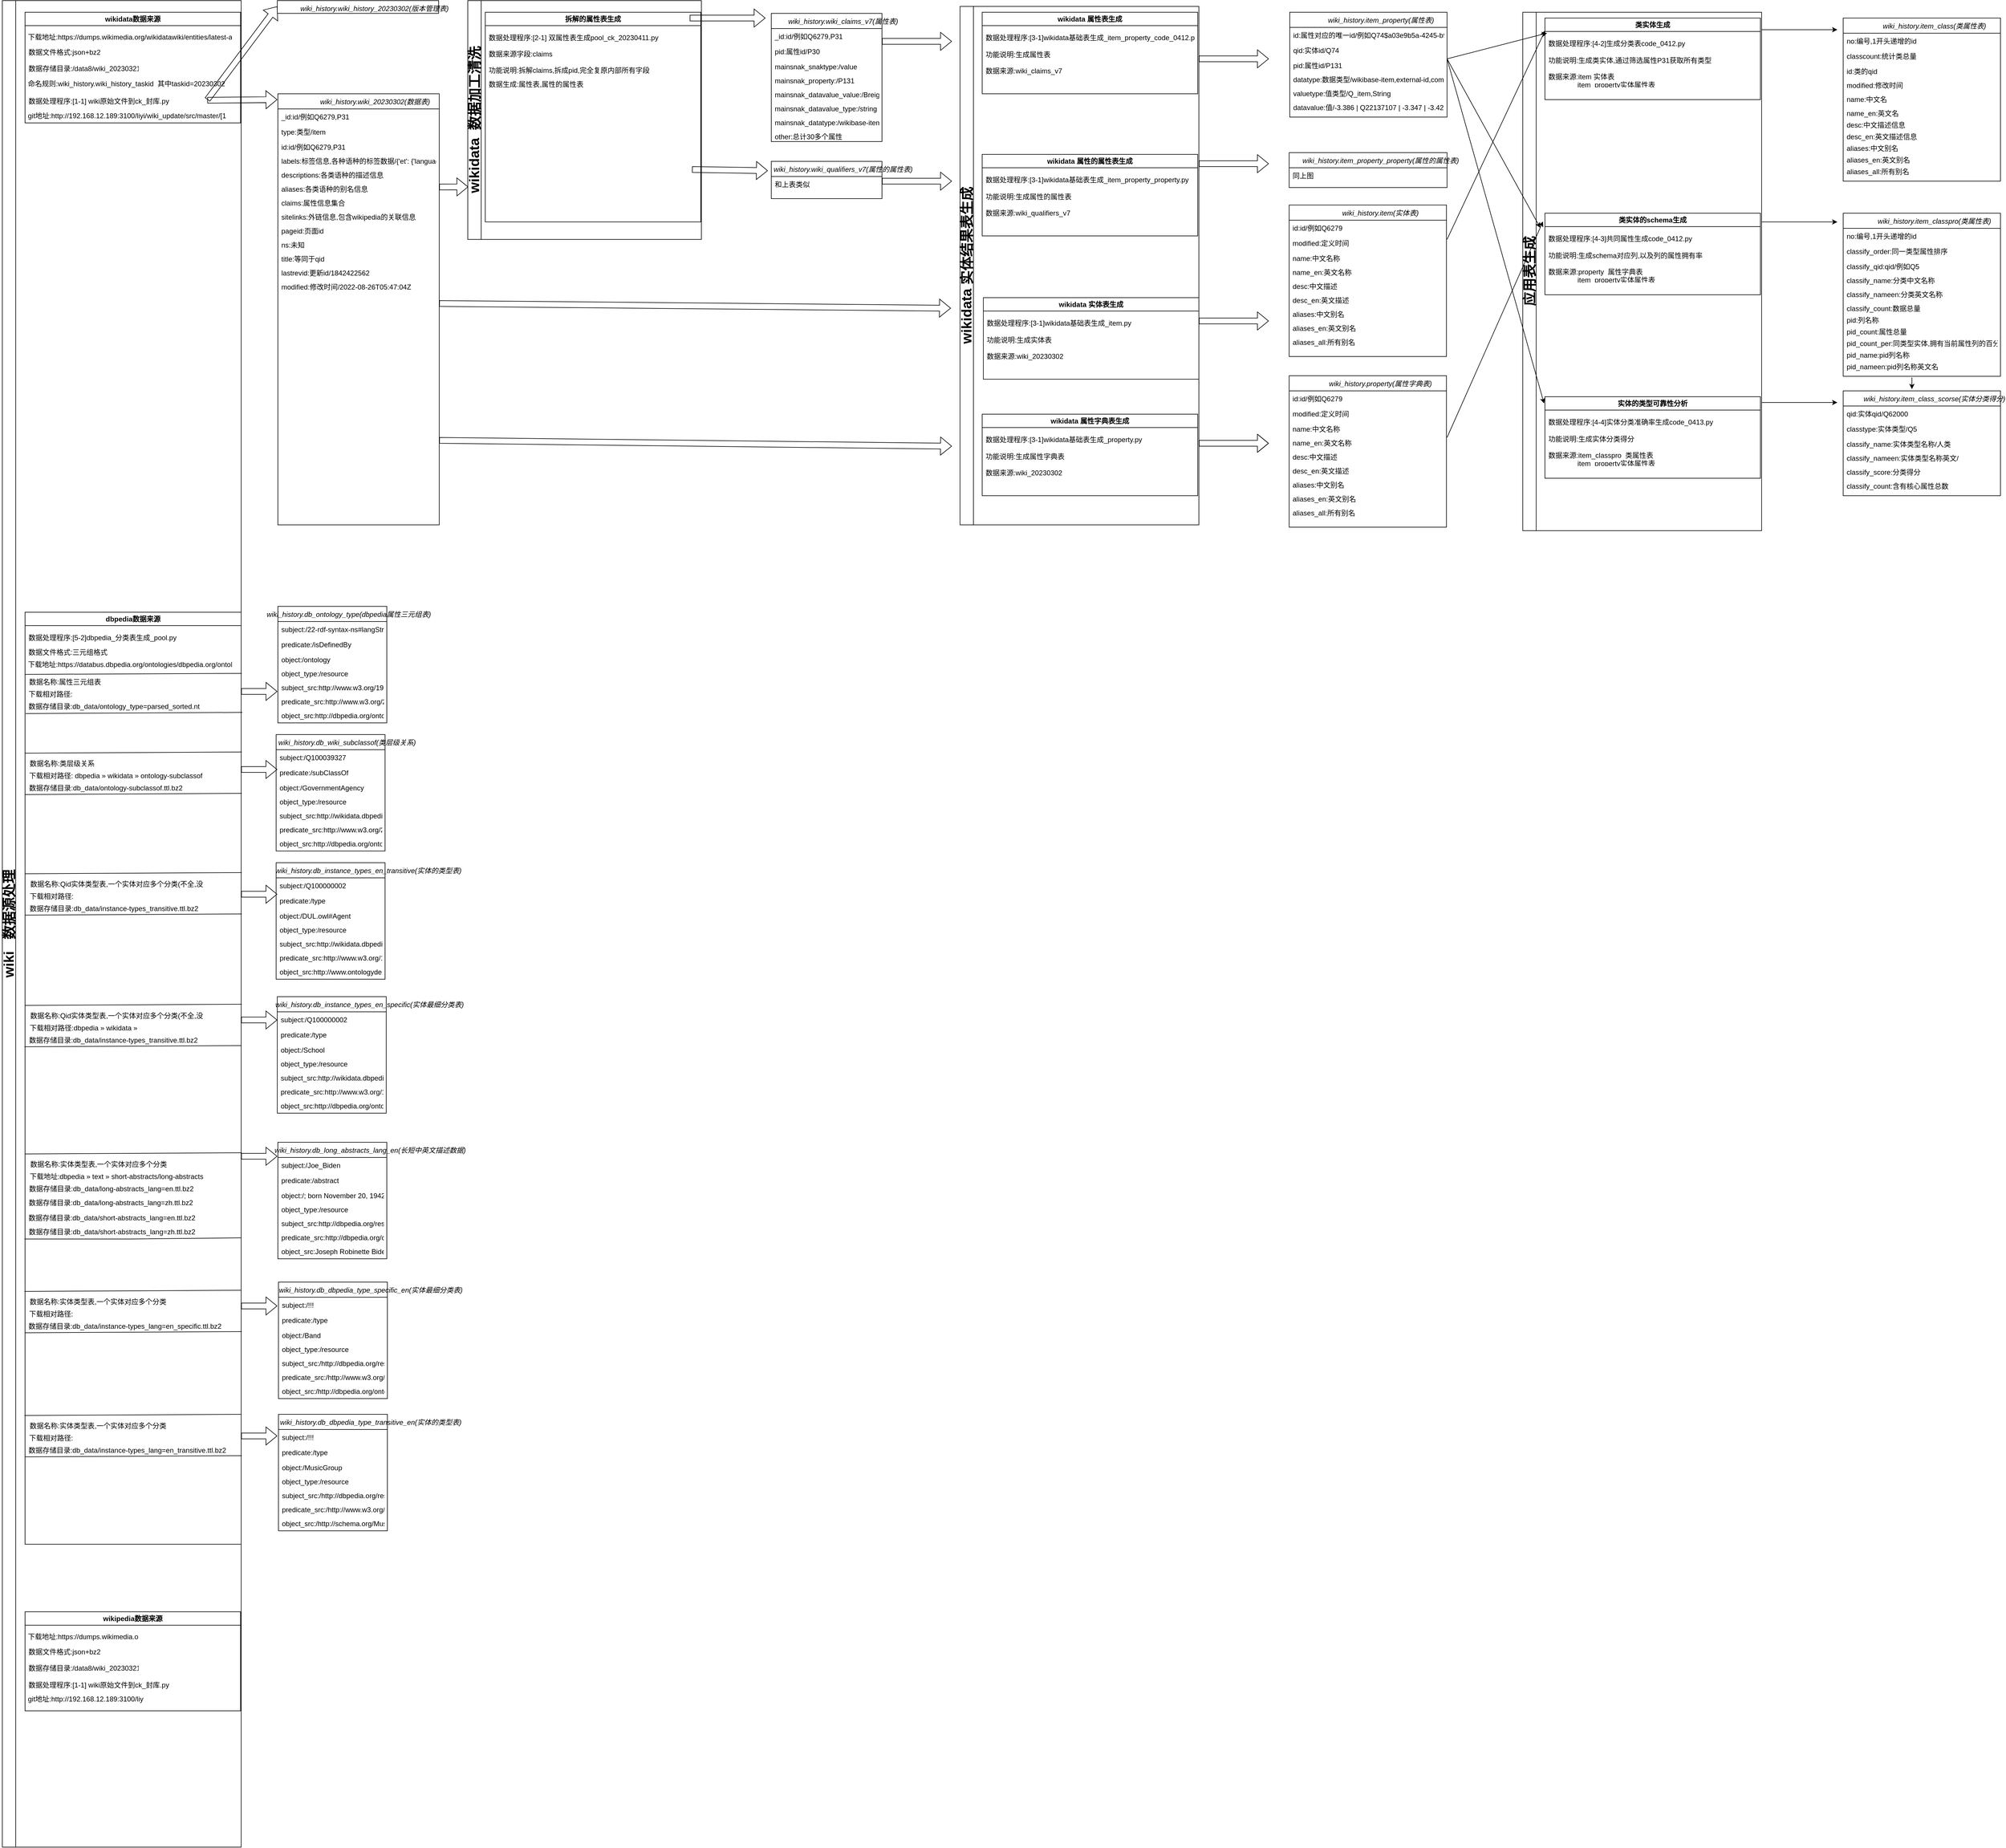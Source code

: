 <mxfile version="21.3.5" type="github">
  <diagram id="C5RBs43oDa-KdzZeNtuy" name="Page-1">
    <mxGraphModel dx="1247" dy="692" grid="1" gridSize="10" guides="1" tooltips="1" connect="1" arrows="1" fold="1" page="1" pageScale="1" pageWidth="827" pageHeight="1169" math="0" shadow="0">
      <root>
        <mxCell id="WIyWlLk6GJQsqaUBKTNV-0" />
        <mxCell id="WIyWlLk6GJQsqaUBKTNV-1" parent="WIyWlLk6GJQsqaUBKTNV-0" />
        <mxCell id="duncpzKBdpz41MOlvivD-23" value="&lt;font style=&quot;font-size: 24px;&quot;&gt;wiki&amp;nbsp; &amp;nbsp;数据源处理&lt;br&gt;&lt;/font&gt;" style="swimlane;horizontal=0;whiteSpace=wrap;html=1;startSize=23;" vertex="1" parent="WIyWlLk6GJQsqaUBKTNV-1">
          <mxGeometry x="30" y="80" width="410" height="3170" as="geometry">
            <mxRectangle x="30" y="295" width="70" height="270" as="alternateBounds" />
          </mxGeometry>
        </mxCell>
        <mxCell id="duncpzKBdpz41MOlvivD-24" value="wikidata数据来源" style="swimlane;whiteSpace=wrap;html=1;" vertex="1" parent="duncpzKBdpz41MOlvivD-23">
          <mxGeometry x="39" y="20" width="370" height="190" as="geometry">
            <mxRectangle x="70" y="64" width="140" height="30" as="alternateBounds" />
          </mxGeometry>
        </mxCell>
        <mxCell id="duncpzKBdpz41MOlvivD-26" value="下载地址:https://dumps.wikimedia.org/wikidatawiki/entities/latest-all.json.bz2" style="text;align=left;verticalAlign=top;spacingLeft=4;spacingRight=4;overflow=hidden;rotatable=0;points=[[0,0.5],[1,0.5]];portConstraint=eastwest;" vertex="1" parent="duncpzKBdpz41MOlvivD-24">
          <mxGeometry x="-1" y="29" width="361" height="21" as="geometry" />
        </mxCell>
        <mxCell id="duncpzKBdpz41MOlvivD-31" value="数据文件格式:json+bz2" style="text;align=left;verticalAlign=top;spacingLeft=4;spacingRight=4;overflow=hidden;rotatable=0;points=[[0,0.5],[1,0.5]];portConstraint=eastwest;" vertex="1" parent="duncpzKBdpz41MOlvivD-24">
          <mxGeometry y="55" width="200" height="26" as="geometry" />
        </mxCell>
        <mxCell id="duncpzKBdpz41MOlvivD-32" value="数据存储目录:/data8/wiki_20230321/latest-all.json.bz2" style="text;align=left;verticalAlign=top;spacingLeft=4;spacingRight=4;overflow=hidden;rotatable=0;points=[[0,0.5],[1,0.5]];portConstraint=eastwest;" vertex="1" parent="duncpzKBdpz41MOlvivD-24">
          <mxGeometry y="83" width="200" height="26" as="geometry" />
        </mxCell>
        <mxCell id="duncpzKBdpz41MOlvivD-33" value="数据处理程序:[1-1] wiki原始文件到ck_封库.py" style="text;align=left;verticalAlign=top;spacingLeft=4;spacingRight=4;overflow=hidden;rotatable=0;points=[[0,0.5],[1,0.5]];portConstraint=eastwest;" vertex="1" parent="duncpzKBdpz41MOlvivD-24">
          <mxGeometry y="139" width="370" height="28" as="geometry" />
        </mxCell>
        <mxCell id="duncpzKBdpz41MOlvivD-35" value="git地址:http://192.168.12.189:3100/liyi/wiki_update/src/master/[1-1]%20wiki%e5%8e%9f%e5%a7%8b%e6%96%87%e4%bb%b6%e5%88%b0ck_%e5%b0%81%e5%ba%93.py" style="text;align=left;verticalAlign=top;spacingLeft=4;spacingRight=4;overflow=hidden;rotatable=0;points=[[0,0.5],[1,0.5]];portConstraint=eastwest;" vertex="1" parent="duncpzKBdpz41MOlvivD-24">
          <mxGeometry x="-1" y="164" width="351" height="24" as="geometry" />
        </mxCell>
        <mxCell id="duncpzKBdpz41MOlvivD-50" value="命名规则:wiki_history.wiki_history_taskid  其中taskid=20230302&#xa;" style="text;align=left;verticalAlign=top;spacingLeft=4;spacingRight=4;overflow=hidden;rotatable=0;points=[[0,0.5],[1,0.5]];portConstraint=eastwest;" vertex="1" parent="duncpzKBdpz41MOlvivD-24">
          <mxGeometry x="-1" y="109" width="361" height="26" as="geometry" />
        </mxCell>
        <mxCell id="duncpzKBdpz41MOlvivD-36" value="dbpedia数据来源" style="swimlane;whiteSpace=wrap;html=1;" vertex="1" parent="duncpzKBdpz41MOlvivD-23">
          <mxGeometry x="39" y="1050" width="371" height="1600" as="geometry">
            <mxRectangle x="70" y="64" width="140" height="30" as="alternateBounds" />
          </mxGeometry>
        </mxCell>
        <mxCell id="duncpzKBdpz41MOlvivD-37" value="下载相对路径:" style="text;align=left;verticalAlign=top;spacingLeft=4;spacingRight=4;overflow=hidden;rotatable=0;points=[[0,0.5],[1,0.5]];portConstraint=eastwest;" vertex="1" parent="duncpzKBdpz41MOlvivD-36">
          <mxGeometry y="127" width="200" height="21" as="geometry" />
        </mxCell>
        <mxCell id="duncpzKBdpz41MOlvivD-38" value="数据文件格式:三元组格式" style="text;align=left;verticalAlign=top;spacingLeft=4;spacingRight=4;overflow=hidden;rotatable=0;points=[[0,0.5],[1,0.5]];portConstraint=eastwest;" vertex="1" parent="duncpzKBdpz41MOlvivD-36">
          <mxGeometry y="55" width="200" height="26" as="geometry" />
        </mxCell>
        <mxCell id="duncpzKBdpz41MOlvivD-39" value="数据存储目录:db_data/ontology_type=parsed_sorted.nt" style="text;align=left;verticalAlign=top;spacingLeft=4;spacingRight=4;overflow=hidden;rotatable=0;points=[[0,0.5],[1,0.5]];portConstraint=eastwest;" vertex="1" parent="duncpzKBdpz41MOlvivD-36">
          <mxGeometry y="148" width="370" height="26" as="geometry" />
        </mxCell>
        <mxCell id="duncpzKBdpz41MOlvivD-40" value="数据处理程序:[5-2]dbpedia_分类表生成_pool.py" style="text;align=left;verticalAlign=top;spacingLeft=4;spacingRight=4;overflow=hidden;rotatable=0;points=[[0,0.5],[1,0.5]];portConstraint=eastwest;" vertex="1" parent="duncpzKBdpz41MOlvivD-36">
          <mxGeometry y="30" width="340" height="28" as="geometry" />
        </mxCell>
        <mxCell id="duncpzKBdpz41MOlvivD-319" value="" style="endArrow=none;html=1;rounded=0;exitX=-0.007;exitY=1.027;exitDx=0;exitDy=0;exitPerimeter=0;" edge="1" parent="duncpzKBdpz41MOlvivD-36">
          <mxGeometry width="50" height="50" relative="1" as="geometry">
            <mxPoint x="-0.4" y="106.702" as="sourcePoint" />
            <mxPoint x="372" y="105" as="targetPoint" />
          </mxGeometry>
        </mxCell>
        <mxCell id="duncpzKBdpz41MOlvivD-320" value="数据名称:属性三元组表" style="text;align=left;verticalAlign=top;spacingLeft=4;spacingRight=4;overflow=hidden;rotatable=0;points=[[0,0.5],[1,0.5]];portConstraint=eastwest;" vertex="1" parent="duncpzKBdpz41MOlvivD-36">
          <mxGeometry x="1" y="106" width="200" height="21" as="geometry" />
        </mxCell>
        <mxCell id="duncpzKBdpz41MOlvivD-321" value="" style="endArrow=none;html=1;rounded=0;exitX=-0.007;exitY=1.027;exitDx=0;exitDy=0;exitPerimeter=0;" edge="1" parent="duncpzKBdpz41MOlvivD-36">
          <mxGeometry width="50" height="50" relative="1" as="geometry">
            <mxPoint y="242" as="sourcePoint" />
            <mxPoint x="372" y="240" as="targetPoint" />
          </mxGeometry>
        </mxCell>
        <mxCell id="duncpzKBdpz41MOlvivD-323" value="下载相对路径: dbpedia » wikidata » ontology-subclassof" style="text;align=left;verticalAlign=top;spacingLeft=4;spacingRight=4;overflow=hidden;rotatable=0;points=[[0,0.5],[1,0.5]];portConstraint=eastwest;" vertex="1" parent="duncpzKBdpz41MOlvivD-36">
          <mxGeometry x="1" y="267" width="329" height="21" as="geometry" />
        </mxCell>
        <mxCell id="duncpzKBdpz41MOlvivD-324" value="数据存储目录:db_data/ontology-subclassof.ttl.bz2" style="text;align=left;verticalAlign=top;spacingLeft=4;spacingRight=4;overflow=hidden;rotatable=0;points=[[0,0.5],[1,0.5]];portConstraint=eastwest;" vertex="1" parent="duncpzKBdpz41MOlvivD-36">
          <mxGeometry x="1" y="288" width="370" height="26" as="geometry" />
        </mxCell>
        <mxCell id="duncpzKBdpz41MOlvivD-325" value="数据名称:类层级关系" style="text;align=left;verticalAlign=top;spacingLeft=4;spacingRight=4;overflow=hidden;rotatable=0;points=[[0,0.5],[1,0.5]];portConstraint=eastwest;" vertex="1" parent="duncpzKBdpz41MOlvivD-36">
          <mxGeometry x="2" y="246" width="200" height="21" as="geometry" />
        </mxCell>
        <mxCell id="duncpzKBdpz41MOlvivD-326" value="" style="endArrow=none;html=1;rounded=0;exitX=-0.007;exitY=1.027;exitDx=0;exitDy=0;exitPerimeter=0;" edge="1" parent="duncpzKBdpz41MOlvivD-36">
          <mxGeometry width="50" height="50" relative="1" as="geometry">
            <mxPoint x="1" y="174" as="sourcePoint" />
            <mxPoint x="373" y="172" as="targetPoint" />
          </mxGeometry>
        </mxCell>
        <mxCell id="duncpzKBdpz41MOlvivD-327" value="" style="endArrow=none;html=1;rounded=0;exitX=-0.007;exitY=1.027;exitDx=0;exitDy=0;exitPerimeter=0;" edge="1" parent="duncpzKBdpz41MOlvivD-36">
          <mxGeometry width="50" height="50" relative="1" as="geometry">
            <mxPoint y="313" as="sourcePoint" />
            <mxPoint x="372" y="311" as="targetPoint" />
          </mxGeometry>
        </mxCell>
        <mxCell id="duncpzKBdpz41MOlvivD-382" value="数据存储目录:db_data/long-abstracts_lang=zh.ttl.bz2" style="text;align=left;verticalAlign=top;spacingLeft=4;spacingRight=4;overflow=hidden;rotatable=0;points=[[0,0.5],[1,0.5]];portConstraint=eastwest;" vertex="1" parent="duncpzKBdpz41MOlvivD-36">
          <mxGeometry x="0.5" y="1000" width="370" height="26" as="geometry" />
        </mxCell>
        <mxCell id="duncpzKBdpz41MOlvivD-383" value="数据存储目录:db_data/short-abstracts_lang=en.ttl.bz2" style="text;align=left;verticalAlign=top;spacingLeft=4;spacingRight=4;overflow=hidden;rotatable=0;points=[[0,0.5],[1,0.5]];portConstraint=eastwest;" vertex="1" parent="duncpzKBdpz41MOlvivD-36">
          <mxGeometry y="1026" width="370" height="26" as="geometry" />
        </mxCell>
        <mxCell id="duncpzKBdpz41MOlvivD-384" value="数据存储目录:db_data/short-abstracts_lang=zh.ttl.bz2" style="text;align=left;verticalAlign=top;spacingLeft=4;spacingRight=4;overflow=hidden;rotatable=0;points=[[0,0.5],[1,0.5]];portConstraint=eastwest;" vertex="1" parent="duncpzKBdpz41MOlvivD-36">
          <mxGeometry x="0.5" y="1050" width="370" height="26" as="geometry" />
        </mxCell>
        <mxCell id="duncpzKBdpz41MOlvivD-416" value="下载地址:https://databus.dbpedia.org/ontologies/dbpedia.org/ontology/ontology_type=parsed_sorted.nt" style="text;align=left;verticalAlign=top;spacingLeft=4;spacingRight=4;overflow=hidden;rotatable=0;points=[[0,0.5],[1,0.5]];portConstraint=eastwest;" vertex="1" parent="duncpzKBdpz41MOlvivD-36">
          <mxGeometry x="-1" y="76" width="361" height="26" as="geometry" />
        </mxCell>
        <mxCell id="duncpzKBdpz41MOlvivD-302" value="wikipedia数据来源" style="swimlane;whiteSpace=wrap;html=1;" vertex="1" parent="duncpzKBdpz41MOlvivD-23">
          <mxGeometry x="39" y="2766" width="370" height="170" as="geometry">
            <mxRectangle x="70" y="64" width="140" height="30" as="alternateBounds" />
          </mxGeometry>
        </mxCell>
        <mxCell id="duncpzKBdpz41MOlvivD-303" value="下载地址:https://dumps.wikimedia.org/wikidatawiki/entities/latest-all.json.bz2" style="text;align=left;verticalAlign=top;spacingLeft=4;spacingRight=4;overflow=hidden;rotatable=0;points=[[0,0.5],[1,0.5]];portConstraint=eastwest;" vertex="1" parent="duncpzKBdpz41MOlvivD-302">
          <mxGeometry x="-1" y="29" width="200" height="21" as="geometry" />
        </mxCell>
        <mxCell id="duncpzKBdpz41MOlvivD-304" value="数据文件格式:json+bz2" style="text;align=left;verticalAlign=top;spacingLeft=4;spacingRight=4;overflow=hidden;rotatable=0;points=[[0,0.5],[1,0.5]];portConstraint=eastwest;" vertex="1" parent="duncpzKBdpz41MOlvivD-302">
          <mxGeometry y="55" width="200" height="26" as="geometry" />
        </mxCell>
        <mxCell id="duncpzKBdpz41MOlvivD-305" value="数据存储目录:/data8/wiki_20230321/latest-all.json.bz2" style="text;align=left;verticalAlign=top;spacingLeft=4;spacingRight=4;overflow=hidden;rotatable=0;points=[[0,0.5],[1,0.5]];portConstraint=eastwest;" vertex="1" parent="duncpzKBdpz41MOlvivD-302">
          <mxGeometry y="83" width="200" height="26" as="geometry" />
        </mxCell>
        <mxCell id="duncpzKBdpz41MOlvivD-306" value="数据处理程序:[1-1] wiki原始文件到ck_封库.py" style="text;align=left;verticalAlign=top;spacingLeft=4;spacingRight=4;overflow=hidden;rotatable=0;points=[[0,0.5],[1,0.5]];portConstraint=eastwest;" vertex="1" parent="duncpzKBdpz41MOlvivD-302">
          <mxGeometry y="112" width="380" height="88" as="geometry" />
        </mxCell>
        <mxCell id="duncpzKBdpz41MOlvivD-307" value="git地址:http://192.168.12.189:3100/liyi/wiki_update/src/master/[1-1]%20wiki%e5%8e%9f%e5%a7%8b%e6%96%87%e4%bb%b6%e5%88%b0ck_%e5%b0%81%e5%ba%93.py" style="text;align=left;verticalAlign=top;spacingLeft=4;spacingRight=4;overflow=hidden;rotatable=0;points=[[0,0.5],[1,0.5]];portConstraint=eastwest;" vertex="1" parent="duncpzKBdpz41MOlvivD-302">
          <mxGeometry x="-1" y="136" width="210" height="88" as="geometry" />
        </mxCell>
        <mxCell id="duncpzKBdpz41MOlvivD-42" value="                 wiki_history.wiki_20230302(数据表)" style="swimlane;fontStyle=2;align=center;verticalAlign=top;childLayout=stackLayout;horizontal=1;startSize=26;horizontalStack=0;resizeParent=1;resizeLast=0;collapsible=1;marginBottom=0;rounded=0;shadow=0;strokeWidth=1;" vertex="1" parent="WIyWlLk6GJQsqaUBKTNV-1">
          <mxGeometry x="503" y="240" width="277" height="740" as="geometry">
            <mxRectangle x="503" y="240" width="277" height="22" as="alternateBounds" />
          </mxGeometry>
        </mxCell>
        <mxCell id="duncpzKBdpz41MOlvivD-43" value="_id:id/例如Q6279,P31" style="text;align=left;verticalAlign=top;spacingLeft=4;spacingRight=4;overflow=hidden;rotatable=0;points=[[0,0.5],[1,0.5]];portConstraint=eastwest;" vertex="1" parent="duncpzKBdpz41MOlvivD-42">
          <mxGeometry y="26" width="277" height="26" as="geometry" />
        </mxCell>
        <mxCell id="duncpzKBdpz41MOlvivD-44" value="type:类型/item" style="text;align=left;verticalAlign=top;spacingLeft=4;spacingRight=4;overflow=hidden;rotatable=0;points=[[0,0.5],[1,0.5]];portConstraint=eastwest;rounded=0;shadow=0;html=0;" vertex="1" parent="duncpzKBdpz41MOlvivD-42">
          <mxGeometry y="52" width="277" height="26" as="geometry" />
        </mxCell>
        <mxCell id="duncpzKBdpz41MOlvivD-45" value="id:id/例如Q6279,P31" style="text;align=left;verticalAlign=top;spacingLeft=4;spacingRight=4;overflow=hidden;rotatable=0;points=[[0,0.5],[1,0.5]];portConstraint=eastwest;rounded=0;shadow=0;html=0;" vertex="1" parent="duncpzKBdpz41MOlvivD-42">
          <mxGeometry y="78" width="277" height="24" as="geometry" />
        </mxCell>
        <mxCell id="duncpzKBdpz41MOlvivD-63" value="labels:标签信息,各种语种的标签数据/{&#39;et&#39;: {&#39;language&#39;: &#39;et&#39;, &#39;value&#39;: &#39;Suurgildi hoone&#39;}, &#39;fr&#39;: {&#39;language&#39;: &#39;fr&#39;, &#39;value&#39;: &#39;Maison de la Grande Guilde&#39;}, &#39;en&#39;: {&#39;language&#39;: &#39;en&#39;, &#39;value&#39;: &#39;Great Guild Hall&#39;}, &#39;zh&#39;: {&#39;language&#39;: &#39;zh&#39;, &#39;value&#39;: &#39;大基爾特之屋&#39;}, &#39;ru&#39;: {&#39;language&#39;: &#39;ru&#39;, &#39;value&#39;: &#39;Здание Большой гильдии&#39;}, &#39;de&#39;: {&#39;language&#39;: &#39;de&#39;, &#39;value&#39;: &#39;Haus der Großen Gilde&#39;}, &#39;nl&#39;: {&#39;language&#39;: &#39;nl&#39;, &#39;value&#39;: &#39;Grote gildehal&#39;}, &#39;fi&#39;: {&#39;language&#39;: &#39;fi&#39;, &#39;value&#39;: &#39;Tallinnan suuren killan rakennus&#39;}}" style="text;align=left;verticalAlign=top;spacingLeft=4;spacingRight=4;overflow=hidden;rotatable=0;points=[[0,0.5],[1,0.5]];portConstraint=eastwest;rounded=0;shadow=0;html=0;" vertex="1" parent="duncpzKBdpz41MOlvivD-42">
          <mxGeometry y="102" width="277" height="24" as="geometry" />
        </mxCell>
        <mxCell id="duncpzKBdpz41MOlvivD-64" value="descriptions:各类语种的描述信息" style="text;align=left;verticalAlign=top;spacingLeft=4;spacingRight=4;overflow=hidden;rotatable=0;points=[[0,0.5],[1,0.5]];portConstraint=eastwest;rounded=0;shadow=0;html=0;" vertex="1" parent="duncpzKBdpz41MOlvivD-42">
          <mxGeometry y="126" width="277" height="24" as="geometry" />
        </mxCell>
        <mxCell id="duncpzKBdpz41MOlvivD-65" value="aliases:各类语种的别名信息" style="text;align=left;verticalAlign=top;spacingLeft=4;spacingRight=4;overflow=hidden;rotatable=0;points=[[0,0.5],[1,0.5]];portConstraint=eastwest;rounded=0;shadow=0;html=0;" vertex="1" parent="duncpzKBdpz41MOlvivD-42">
          <mxGeometry y="150" width="277" height="24" as="geometry" />
        </mxCell>
        <mxCell id="duncpzKBdpz41MOlvivD-66" value="claims:属性信息集合" style="text;align=left;verticalAlign=top;spacingLeft=4;spacingRight=4;overflow=hidden;rotatable=0;points=[[0,0.5],[1,0.5]];portConstraint=eastwest;rounded=0;shadow=0;html=0;" vertex="1" parent="duncpzKBdpz41MOlvivD-42">
          <mxGeometry y="174" width="277" height="24" as="geometry" />
        </mxCell>
        <mxCell id="duncpzKBdpz41MOlvivD-68" value="sitelinks:外链信息,包含wikipedia的关联信息" style="text;align=left;verticalAlign=top;spacingLeft=4;spacingRight=4;overflow=hidden;rotatable=0;points=[[0,0.5],[1,0.5]];portConstraint=eastwest;rounded=0;shadow=0;html=0;" vertex="1" parent="duncpzKBdpz41MOlvivD-42">
          <mxGeometry y="198" width="277" height="24" as="geometry" />
        </mxCell>
        <mxCell id="duncpzKBdpz41MOlvivD-69" value="pageid:页面id" style="text;align=left;verticalAlign=top;spacingLeft=4;spacingRight=4;overflow=hidden;rotatable=0;points=[[0,0.5],[1,0.5]];portConstraint=eastwest;rounded=0;shadow=0;html=0;" vertex="1" parent="duncpzKBdpz41MOlvivD-42">
          <mxGeometry y="222" width="277" height="24" as="geometry" />
        </mxCell>
        <mxCell id="duncpzKBdpz41MOlvivD-70" value="ns:未知" style="text;align=left;verticalAlign=top;spacingLeft=4;spacingRight=4;overflow=hidden;rotatable=0;points=[[0,0.5],[1,0.5]];portConstraint=eastwest;rounded=0;shadow=0;html=0;" vertex="1" parent="duncpzKBdpz41MOlvivD-42">
          <mxGeometry y="246" width="277" height="24" as="geometry" />
        </mxCell>
        <mxCell id="duncpzKBdpz41MOlvivD-71" value="title:等同于qid" style="text;align=left;verticalAlign=top;spacingLeft=4;spacingRight=4;overflow=hidden;rotatable=0;points=[[0,0.5],[1,0.5]];portConstraint=eastwest;rounded=0;shadow=0;html=0;" vertex="1" parent="duncpzKBdpz41MOlvivD-42">
          <mxGeometry y="270" width="277" height="24" as="geometry" />
        </mxCell>
        <mxCell id="duncpzKBdpz41MOlvivD-72" value="lastrevid:更新id/1842422562" style="text;align=left;verticalAlign=top;spacingLeft=4;spacingRight=4;overflow=hidden;rotatable=0;points=[[0,0.5],[1,0.5]];portConstraint=eastwest;rounded=0;shadow=0;html=0;" vertex="1" parent="duncpzKBdpz41MOlvivD-42">
          <mxGeometry y="294" width="277" height="24" as="geometry" />
        </mxCell>
        <mxCell id="duncpzKBdpz41MOlvivD-73" value="modified:修改时间/2022-08-26T05:47:04Z" style="text;align=left;verticalAlign=top;spacingLeft=4;spacingRight=4;overflow=hidden;rotatable=0;points=[[0,0.5],[1,0.5]];portConstraint=eastwest;rounded=0;shadow=0;html=0;" vertex="1" parent="duncpzKBdpz41MOlvivD-42">
          <mxGeometry y="318" width="277" height="24" as="geometry" />
        </mxCell>
        <mxCell id="duncpzKBdpz41MOlvivD-51" value="" style="shape=flexArrow;endArrow=classic;html=1;rounded=0;" edge="1" parent="WIyWlLk6GJQsqaUBKTNV-1">
          <mxGeometry width="50" height="50" relative="1" as="geometry">
            <mxPoint x="382" y="251.18" as="sourcePoint" />
            <mxPoint x="502" y="250" as="targetPoint" />
          </mxGeometry>
        </mxCell>
        <mxCell id="duncpzKBdpz41MOlvivD-54" value="                 wiki_history.wiki_history_20230302(版本管理表)" style="swimlane;fontStyle=2;align=center;verticalAlign=top;childLayout=stackLayout;horizontal=1;startSize=26;horizontalStack=0;resizeParent=1;resizeLast=0;collapsible=1;marginBottom=0;rounded=0;shadow=0;strokeWidth=1;" vertex="1" collapsed="1" parent="WIyWlLk6GJQsqaUBKTNV-1">
          <mxGeometry x="502" y="80" width="277" height="22" as="geometry">
            <mxRectangle x="502" y="80" width="158" height="130" as="alternateBounds" />
          </mxGeometry>
        </mxCell>
        <mxCell id="duncpzKBdpz41MOlvivD-55" value="_id:id/例如Q6279,P31" style="text;align=left;verticalAlign=top;spacingLeft=4;spacingRight=4;overflow=hidden;rotatable=0;points=[[0,0.5],[1,0.5]];portConstraint=eastwest;" vertex="1" parent="duncpzKBdpz41MOlvivD-54">
          <mxGeometry y="26" width="158" height="26" as="geometry" />
        </mxCell>
        <mxCell id="duncpzKBdpz41MOlvivD-56" value="instannce_of:分类/Q5" style="text;align=left;verticalAlign=top;spacingLeft=4;spacingRight=4;overflow=hidden;rotatable=0;points=[[0,0.5],[1,0.5]];portConstraint=eastwest;rounded=0;shadow=0;html=0;" vertex="1" parent="duncpzKBdpz41MOlvivD-54">
          <mxGeometry y="52" width="158" height="26" as="geometry" />
        </mxCell>
        <mxCell id="duncpzKBdpz41MOlvivD-57" value="fr.lastrevid:更新批次id/1844125169" style="text;align=left;verticalAlign=top;spacingLeft=4;spacingRight=4;overflow=hidden;rotatable=0;points=[[0,0.5],[1,0.5]];portConstraint=eastwest;rounded=0;shadow=0;html=0;" vertex="1" parent="duncpzKBdpz41MOlvivD-54">
          <mxGeometry y="78" width="158" height="24" as="geometry" />
        </mxCell>
        <mxCell id="duncpzKBdpz41MOlvivD-58" value="fr.modified:更新时间/2023-03-02" style="text;align=left;verticalAlign=top;spacingLeft=4;spacingRight=4;overflow=hidden;rotatable=0;points=[[0,0.5],[1,0.5]];portConstraint=eastwest;rounded=0;shadow=0;html=0;" vertex="1" parent="duncpzKBdpz41MOlvivD-54">
          <mxGeometry y="102" width="158" height="24" as="geometry" />
        </mxCell>
        <mxCell id="duncpzKBdpz41MOlvivD-62" value="" style="shape=flexArrow;endArrow=classic;html=1;rounded=0;" edge="1" parent="WIyWlLk6GJQsqaUBKTNV-1">
          <mxGeometry width="50" height="50" relative="1" as="geometry">
            <mxPoint x="382" y="250" as="sourcePoint" />
            <mxPoint x="502" y="90" as="targetPoint" />
          </mxGeometry>
        </mxCell>
        <mxCell id="duncpzKBdpz41MOlvivD-74" value="&lt;span style=&quot;font-size: 24px;&quot;&gt;wikidata&amp;nbsp; 数据加工清洗&lt;/span&gt;" style="swimlane;horizontal=0;whiteSpace=wrap;html=1;startSize=23;" vertex="1" parent="WIyWlLk6GJQsqaUBKTNV-1">
          <mxGeometry x="829" y="80" width="401" height="410" as="geometry">
            <mxRectangle x="30" y="295" width="70" height="270" as="alternateBounds" />
          </mxGeometry>
        </mxCell>
        <mxCell id="duncpzKBdpz41MOlvivD-75" value="拆解的属性表生成" style="swimlane;whiteSpace=wrap;html=1;" vertex="1" parent="duncpzKBdpz41MOlvivD-74">
          <mxGeometry x="30" y="20" width="370" height="360" as="geometry">
            <mxRectangle x="30" y="20" width="140" height="30" as="alternateBounds" />
          </mxGeometry>
        </mxCell>
        <mxCell id="duncpzKBdpz41MOlvivD-79" value="数据处理程序:[2-1] 双属性表生成pool_ck_20230411.py" style="text;align=left;verticalAlign=top;spacingLeft=4;spacingRight=4;overflow=hidden;rotatable=0;points=[[0,0.5],[1,0.5]];portConstraint=eastwest;" vertex="1" parent="duncpzKBdpz41MOlvivD-75">
          <mxGeometry y="30" width="370" height="28" as="geometry" />
        </mxCell>
        <mxCell id="duncpzKBdpz41MOlvivD-98" value="数据来源字段:claims" style="text;align=left;verticalAlign=top;spacingLeft=4;spacingRight=4;overflow=hidden;rotatable=0;points=[[0,0.5],[1,0.5]];portConstraint=eastwest;" vertex="1" parent="duncpzKBdpz41MOlvivD-75">
          <mxGeometry y="58" width="370" height="28" as="geometry" />
        </mxCell>
        <mxCell id="duncpzKBdpz41MOlvivD-99" value="功能说明:拆解claims,拆成pid,完全复原内部所有字段" style="text;align=left;verticalAlign=top;spacingLeft=4;spacingRight=4;overflow=hidden;rotatable=0;points=[[0,0.5],[1,0.5]];portConstraint=eastwest;" vertex="1" parent="duncpzKBdpz41MOlvivD-75">
          <mxGeometry y="86" width="370" height="28" as="geometry" />
        </mxCell>
        <mxCell id="duncpzKBdpz41MOlvivD-116" value="数据生成:属性表,属性的属性表" style="text;align=left;verticalAlign=top;spacingLeft=4;spacingRight=4;overflow=hidden;rotatable=0;points=[[0,0.5],[1,0.5]];portConstraint=eastwest;" vertex="1" parent="duncpzKBdpz41MOlvivD-75">
          <mxGeometry y="110" width="370" height="28" as="geometry" />
        </mxCell>
        <mxCell id="duncpzKBdpz41MOlvivD-136" value="" style="shape=flexArrow;endArrow=classic;html=1;rounded=0;entryX=0;entryY=0.25;entryDx=0;entryDy=0;" edge="1" parent="duncpzKBdpz41MOlvivD-75">
          <mxGeometry width="50" height="50" relative="1" as="geometry">
            <mxPoint x="355" y="270" as="sourcePoint" />
            <mxPoint x="485" y="272" as="targetPoint" />
          </mxGeometry>
        </mxCell>
        <mxCell id="duncpzKBdpz41MOlvivD-88" value="                 wiki_history.wiki_claims_v7(属性表)&#xa;" style="swimlane;fontStyle=2;align=center;verticalAlign=top;childLayout=stackLayout;horizontal=1;startSize=26;horizontalStack=0;resizeParent=1;resizeLast=0;collapsible=1;marginBottom=0;rounded=0;shadow=0;strokeWidth=1;" vertex="1" parent="WIyWlLk6GJQsqaUBKTNV-1">
          <mxGeometry x="1350" y="102" width="190" height="220" as="geometry">
            <mxRectangle x="1350" y="102" width="277" height="22" as="alternateBounds" />
          </mxGeometry>
        </mxCell>
        <mxCell id="duncpzKBdpz41MOlvivD-89" value="_id:id/例如Q6279,P31" style="text;align=left;verticalAlign=top;spacingLeft=4;spacingRight=4;overflow=hidden;rotatable=0;points=[[0,0.5],[1,0.5]];portConstraint=eastwest;" vertex="1" parent="duncpzKBdpz41MOlvivD-88">
          <mxGeometry y="26" width="190" height="26" as="geometry" />
        </mxCell>
        <mxCell id="duncpzKBdpz41MOlvivD-90" value="pid:属性id/P30" style="text;align=left;verticalAlign=top;spacingLeft=4;spacingRight=4;overflow=hidden;rotatable=0;points=[[0,0.5],[1,0.5]];portConstraint=eastwest;rounded=0;shadow=0;html=0;" vertex="1" parent="duncpzKBdpz41MOlvivD-88">
          <mxGeometry y="52" width="190" height="26" as="geometry" />
        </mxCell>
        <mxCell id="duncpzKBdpz41MOlvivD-91" value="mainsnak_snaktype:/value" style="text;align=left;verticalAlign=top;spacingLeft=4;spacingRight=4;overflow=hidden;rotatable=0;points=[[0,0.5],[1,0.5]];portConstraint=eastwest;rounded=0;shadow=0;html=0;" vertex="1" parent="duncpzKBdpz41MOlvivD-88">
          <mxGeometry y="78" width="190" height="24" as="geometry" />
        </mxCell>
        <mxCell id="duncpzKBdpz41MOlvivD-92" value="mainsnak_property:/P131" style="text;align=left;verticalAlign=top;spacingLeft=4;spacingRight=4;overflow=hidden;rotatable=0;points=[[0,0.5],[1,0.5]];portConstraint=eastwest;rounded=0;shadow=0;html=0;" vertex="1" parent="duncpzKBdpz41MOlvivD-88">
          <mxGeometry y="102" width="190" height="24" as="geometry" />
        </mxCell>
        <mxCell id="duncpzKBdpz41MOlvivD-100" value="mainsnak_datavalue_value:/Breighton South.jpg" style="text;align=left;verticalAlign=top;spacingLeft=4;spacingRight=4;overflow=hidden;rotatable=0;points=[[0,0.5],[1,0.5]];portConstraint=eastwest;rounded=0;shadow=0;html=0;" vertex="1" parent="duncpzKBdpz41MOlvivD-88">
          <mxGeometry y="126" width="190" height="24" as="geometry" />
        </mxCell>
        <mxCell id="duncpzKBdpz41MOlvivD-101" value="mainsnak_datavalue_type:/string" style="text;align=left;verticalAlign=top;spacingLeft=4;spacingRight=4;overflow=hidden;rotatable=0;points=[[0,0.5],[1,0.5]];portConstraint=eastwest;rounded=0;shadow=0;html=0;" vertex="1" parent="duncpzKBdpz41MOlvivD-88">
          <mxGeometry y="150" width="190" height="24" as="geometry" />
        </mxCell>
        <mxCell id="duncpzKBdpz41MOlvivD-102" value="mainsnak_datatype:/wikibase-item" style="text;align=left;verticalAlign=top;spacingLeft=4;spacingRight=4;overflow=hidden;rotatable=0;points=[[0,0.5],[1,0.5]];portConstraint=eastwest;rounded=0;shadow=0;html=0;" vertex="1" parent="duncpzKBdpz41MOlvivD-88">
          <mxGeometry y="174" width="190" height="24" as="geometry" />
        </mxCell>
        <mxCell id="duncpzKBdpz41MOlvivD-113" value="other:总计30多个属性" style="text;align=left;verticalAlign=top;spacingLeft=4;spacingRight=4;overflow=hidden;rotatable=0;points=[[0,0.5],[1,0.5]];portConstraint=eastwest;rounded=0;shadow=0;html=0;" vertex="1" parent="duncpzKBdpz41MOlvivD-88">
          <mxGeometry y="198" width="190" height="22" as="geometry" />
        </mxCell>
        <mxCell id="duncpzKBdpz41MOlvivD-115" value="" style="shape=flexArrow;endArrow=classic;html=1;rounded=0;" edge="1" parent="WIyWlLk6GJQsqaUBKTNV-1">
          <mxGeometry width="50" height="50" relative="1" as="geometry">
            <mxPoint x="1210" y="110" as="sourcePoint" />
            <mxPoint x="1340" y="110" as="targetPoint" />
          </mxGeometry>
        </mxCell>
        <mxCell id="duncpzKBdpz41MOlvivD-117" value="                 wiki_history.wiki_qualifiers_v7(属性的属性表)&#xa;" style="swimlane;fontStyle=2;align=center;verticalAlign=top;childLayout=stackLayout;horizontal=1;startSize=26;horizontalStack=0;resizeParent=1;resizeLast=0;collapsible=1;marginBottom=0;rounded=0;shadow=0;strokeWidth=1;" vertex="1" parent="WIyWlLk6GJQsqaUBKTNV-1">
          <mxGeometry x="1350" y="356" width="190" height="64" as="geometry">
            <mxRectangle x="1350" y="280" width="277" height="22" as="alternateBounds" />
          </mxGeometry>
        </mxCell>
        <mxCell id="duncpzKBdpz41MOlvivD-122" value="和上表类似" style="text;align=left;verticalAlign=top;spacingLeft=4;spacingRight=4;overflow=hidden;rotatable=0;points=[[0,0.5],[1,0.5]];portConstraint=eastwest;rounded=0;shadow=0;html=0;" vertex="1" parent="duncpzKBdpz41MOlvivD-117">
          <mxGeometry y="26" width="190" height="24" as="geometry" />
        </mxCell>
        <mxCell id="duncpzKBdpz41MOlvivD-137" value="&lt;span style=&quot;font-size: 24px;&quot;&gt;wikidata 实体结果表生成&lt;br&gt;&lt;/span&gt;" style="swimlane;horizontal=0;whiteSpace=wrap;html=1;startSize=23;" vertex="1" parent="WIyWlLk6GJQsqaUBKTNV-1">
          <mxGeometry x="1674" y="90" width="410" height="890" as="geometry">
            <mxRectangle x="1674" y="90" width="70" height="270" as="alternateBounds" />
          </mxGeometry>
        </mxCell>
        <mxCell id="duncpzKBdpz41MOlvivD-138" value="wikidata 实体表生成" style="swimlane;whiteSpace=wrap;html=1;" vertex="1" parent="duncpzKBdpz41MOlvivD-137">
          <mxGeometry x="40" y="500" width="370" height="140" as="geometry">
            <mxRectangle x="30" y="20" width="140" height="30" as="alternateBounds" />
          </mxGeometry>
        </mxCell>
        <mxCell id="duncpzKBdpz41MOlvivD-139" value="数据处理程序:[3-1]wikidata基础表生成_item.py" style="text;align=left;verticalAlign=top;spacingLeft=4;spacingRight=4;overflow=hidden;rotatable=0;points=[[0,0.5],[1,0.5]];portConstraint=eastwest;" vertex="1" parent="duncpzKBdpz41MOlvivD-138">
          <mxGeometry y="30" width="370" height="28" as="geometry" />
        </mxCell>
        <mxCell id="duncpzKBdpz41MOlvivD-141" value="功能说明:生成实体表" style="text;align=left;verticalAlign=top;spacingLeft=4;spacingRight=4;overflow=hidden;rotatable=0;points=[[0,0.5],[1,0.5]];portConstraint=eastwest;" vertex="1" parent="duncpzKBdpz41MOlvivD-138">
          <mxGeometry y="59" width="370" height="28" as="geometry" />
        </mxCell>
        <mxCell id="duncpzKBdpz41MOlvivD-157" value="数据来源:wiki_20230302" style="text;align=left;verticalAlign=top;spacingLeft=4;spacingRight=4;overflow=hidden;rotatable=0;points=[[0,0.5],[1,0.5]];portConstraint=eastwest;" vertex="1" parent="duncpzKBdpz41MOlvivD-138">
          <mxGeometry y="87" width="370" height="28" as="geometry" />
        </mxCell>
        <mxCell id="duncpzKBdpz41MOlvivD-158" value="wikidata 属性表生成" style="swimlane;whiteSpace=wrap;html=1;" vertex="1" parent="duncpzKBdpz41MOlvivD-137">
          <mxGeometry x="38" y="10" width="370" height="140" as="geometry">
            <mxRectangle x="30" y="20" width="140" height="30" as="alternateBounds" />
          </mxGeometry>
        </mxCell>
        <mxCell id="duncpzKBdpz41MOlvivD-159" value="数据处理程序:[3-1]wikidata基础表生成_item_property_code_0412.py" style="text;align=left;verticalAlign=top;spacingLeft=4;spacingRight=4;overflow=hidden;rotatable=0;points=[[0,0.5],[1,0.5]];portConstraint=eastwest;" vertex="1" parent="duncpzKBdpz41MOlvivD-158">
          <mxGeometry y="30" width="370" height="28" as="geometry" />
        </mxCell>
        <mxCell id="duncpzKBdpz41MOlvivD-160" value="功能说明:生成属性表" style="text;align=left;verticalAlign=top;spacingLeft=4;spacingRight=4;overflow=hidden;rotatable=0;points=[[0,0.5],[1,0.5]];portConstraint=eastwest;" vertex="1" parent="duncpzKBdpz41MOlvivD-158">
          <mxGeometry y="59" width="370" height="28" as="geometry" />
        </mxCell>
        <mxCell id="duncpzKBdpz41MOlvivD-161" value="数据来源:wiki_claims_v7" style="text;align=left;verticalAlign=top;spacingLeft=4;spacingRight=4;overflow=hidden;rotatable=0;points=[[0,0.5],[1,0.5]];portConstraint=eastwest;" vertex="1" parent="duncpzKBdpz41MOlvivD-158">
          <mxGeometry y="87" width="370" height="28" as="geometry" />
        </mxCell>
        <mxCell id="duncpzKBdpz41MOlvivD-177" value="wikidata 属性的属性表生成" style="swimlane;whiteSpace=wrap;html=1;" vertex="1" parent="duncpzKBdpz41MOlvivD-137">
          <mxGeometry x="38" y="254" width="370" height="140" as="geometry">
            <mxRectangle x="30" y="20" width="140" height="30" as="alternateBounds" />
          </mxGeometry>
        </mxCell>
        <mxCell id="duncpzKBdpz41MOlvivD-178" value="数据处理程序:[3-1]wikidata基础表生成_item_property_property.py" style="text;align=left;verticalAlign=top;spacingLeft=4;spacingRight=4;overflow=hidden;rotatable=0;points=[[0,0.5],[1,0.5]];portConstraint=eastwest;" vertex="1" parent="duncpzKBdpz41MOlvivD-177">
          <mxGeometry y="30" width="370" height="28" as="geometry" />
        </mxCell>
        <mxCell id="duncpzKBdpz41MOlvivD-179" value="功能说明:生成属性的属性表" style="text;align=left;verticalAlign=top;spacingLeft=4;spacingRight=4;overflow=hidden;rotatable=0;points=[[0,0.5],[1,0.5]];portConstraint=eastwest;" vertex="1" parent="duncpzKBdpz41MOlvivD-177">
          <mxGeometry y="59" width="370" height="28" as="geometry" />
        </mxCell>
        <mxCell id="duncpzKBdpz41MOlvivD-180" value="数据来源:wiki_qualifiers_v7" style="text;align=left;verticalAlign=top;spacingLeft=4;spacingRight=4;overflow=hidden;rotatable=0;points=[[0,0.5],[1,0.5]];portConstraint=eastwest;" vertex="1" parent="duncpzKBdpz41MOlvivD-177">
          <mxGeometry y="87" width="370" height="28" as="geometry" />
        </mxCell>
        <mxCell id="duncpzKBdpz41MOlvivD-199" value="wikidata 属性字典表生成" style="swimlane;whiteSpace=wrap;html=1;" vertex="1" parent="duncpzKBdpz41MOlvivD-137">
          <mxGeometry x="38" y="700" width="370" height="140" as="geometry">
            <mxRectangle x="30" y="20" width="140" height="30" as="alternateBounds" />
          </mxGeometry>
        </mxCell>
        <mxCell id="duncpzKBdpz41MOlvivD-200" value="数据处理程序:[3-1]wikidata基础表生成_property.py" style="text;align=left;verticalAlign=top;spacingLeft=4;spacingRight=4;overflow=hidden;rotatable=0;points=[[0,0.5],[1,0.5]];portConstraint=eastwest;" vertex="1" parent="duncpzKBdpz41MOlvivD-199">
          <mxGeometry y="30" width="370" height="28" as="geometry" />
        </mxCell>
        <mxCell id="duncpzKBdpz41MOlvivD-201" value="功能说明:生成属性字典表" style="text;align=left;verticalAlign=top;spacingLeft=4;spacingRight=4;overflow=hidden;rotatable=0;points=[[0,0.5],[1,0.5]];portConstraint=eastwest;" vertex="1" parent="duncpzKBdpz41MOlvivD-199">
          <mxGeometry y="59" width="370" height="28" as="geometry" />
        </mxCell>
        <mxCell id="duncpzKBdpz41MOlvivD-202" value="数据来源:wiki_20230302" style="text;align=left;verticalAlign=top;spacingLeft=4;spacingRight=4;overflow=hidden;rotatable=0;points=[[0,0.5],[1,0.5]];portConstraint=eastwest;" vertex="1" parent="duncpzKBdpz41MOlvivD-199">
          <mxGeometry y="87" width="370" height="28" as="geometry" />
        </mxCell>
        <mxCell id="duncpzKBdpz41MOlvivD-143" value="             wiki_history.item(实体表)" style="swimlane;fontStyle=2;align=center;verticalAlign=top;childLayout=stackLayout;horizontal=1;startSize=26;horizontalStack=0;resizeParent=1;resizeLast=0;collapsible=1;marginBottom=0;rounded=0;shadow=0;strokeWidth=1;" vertex="1" parent="WIyWlLk6GJQsqaUBKTNV-1">
          <mxGeometry x="2239" y="431" width="270" height="260" as="geometry">
            <mxRectangle x="503" y="240" width="277" height="22" as="alternateBounds" />
          </mxGeometry>
        </mxCell>
        <mxCell id="duncpzKBdpz41MOlvivD-144" value="id:id/例如Q6279" style="text;align=left;verticalAlign=top;spacingLeft=4;spacingRight=4;overflow=hidden;rotatable=0;points=[[0,0.5],[1,0.5]];portConstraint=eastwest;" vertex="1" parent="duncpzKBdpz41MOlvivD-143">
          <mxGeometry y="26" width="270" height="26" as="geometry" />
        </mxCell>
        <mxCell id="duncpzKBdpz41MOlvivD-145" value="modified:定义时间" style="text;align=left;verticalAlign=top;spacingLeft=4;spacingRight=4;overflow=hidden;rotatable=0;points=[[0,0.5],[1,0.5]];portConstraint=eastwest;rounded=0;shadow=0;html=0;" vertex="1" parent="duncpzKBdpz41MOlvivD-143">
          <mxGeometry y="52" width="270" height="26" as="geometry" />
        </mxCell>
        <mxCell id="duncpzKBdpz41MOlvivD-146" value="name:中文名称" style="text;align=left;verticalAlign=top;spacingLeft=4;spacingRight=4;overflow=hidden;rotatable=0;points=[[0,0.5],[1,0.5]];portConstraint=eastwest;rounded=0;shadow=0;html=0;" vertex="1" parent="duncpzKBdpz41MOlvivD-143">
          <mxGeometry y="78" width="270" height="24" as="geometry" />
        </mxCell>
        <mxCell id="duncpzKBdpz41MOlvivD-147" value="name_en:英文名称" style="text;align=left;verticalAlign=top;spacingLeft=4;spacingRight=4;overflow=hidden;rotatable=0;points=[[0,0.5],[1,0.5]];portConstraint=eastwest;rounded=0;shadow=0;html=0;" vertex="1" parent="duncpzKBdpz41MOlvivD-143">
          <mxGeometry y="102" width="270" height="24" as="geometry" />
        </mxCell>
        <mxCell id="duncpzKBdpz41MOlvivD-148" value="desc:中文描述" style="text;align=left;verticalAlign=top;spacingLeft=4;spacingRight=4;overflow=hidden;rotatable=0;points=[[0,0.5],[1,0.5]];portConstraint=eastwest;rounded=0;shadow=0;html=0;" vertex="1" parent="duncpzKBdpz41MOlvivD-143">
          <mxGeometry y="126" width="270" height="24" as="geometry" />
        </mxCell>
        <mxCell id="duncpzKBdpz41MOlvivD-149" value="desc_en:英文描述" style="text;align=left;verticalAlign=top;spacingLeft=4;spacingRight=4;overflow=hidden;rotatable=0;points=[[0,0.5],[1,0.5]];portConstraint=eastwest;rounded=0;shadow=0;html=0;" vertex="1" parent="duncpzKBdpz41MOlvivD-143">
          <mxGeometry y="150" width="270" height="24" as="geometry" />
        </mxCell>
        <mxCell id="duncpzKBdpz41MOlvivD-150" value="aliases:中文别名" style="text;align=left;verticalAlign=top;spacingLeft=4;spacingRight=4;overflow=hidden;rotatable=0;points=[[0,0.5],[1,0.5]];portConstraint=eastwest;rounded=0;shadow=0;html=0;" vertex="1" parent="duncpzKBdpz41MOlvivD-143">
          <mxGeometry y="174" width="270" height="24" as="geometry" />
        </mxCell>
        <mxCell id="duncpzKBdpz41MOlvivD-151" value="aliases_en:英文别名" style="text;align=left;verticalAlign=top;spacingLeft=4;spacingRight=4;overflow=hidden;rotatable=0;points=[[0,0.5],[1,0.5]];portConstraint=eastwest;rounded=0;shadow=0;html=0;" vertex="1" parent="duncpzKBdpz41MOlvivD-143">
          <mxGeometry y="198" width="270" height="24" as="geometry" />
        </mxCell>
        <mxCell id="duncpzKBdpz41MOlvivD-152" value="aliases_all:所有别名" style="text;align=left;verticalAlign=top;spacingLeft=4;spacingRight=4;overflow=hidden;rotatable=0;points=[[0,0.5],[1,0.5]];portConstraint=eastwest;rounded=0;shadow=0;html=0;" vertex="1" parent="duncpzKBdpz41MOlvivD-143">
          <mxGeometry y="222" width="270" height="24" as="geometry" />
        </mxCell>
        <mxCell id="duncpzKBdpz41MOlvivD-162" value="             wiki_history.item_property(属性表)" style="swimlane;fontStyle=2;align=center;verticalAlign=top;childLayout=stackLayout;horizontal=1;startSize=26;horizontalStack=0;resizeParent=1;resizeLast=0;collapsible=1;marginBottom=0;rounded=0;shadow=0;strokeWidth=1;" vertex="1" parent="WIyWlLk6GJQsqaUBKTNV-1">
          <mxGeometry x="2240" y="100" width="270" height="180" as="geometry">
            <mxRectangle x="503" y="240" width="277" height="22" as="alternateBounds" />
          </mxGeometry>
        </mxCell>
        <mxCell id="duncpzKBdpz41MOlvivD-163" value="id:属性对应的唯一id/例如Q74$a03e9b5a-4245-b92e-739a-815893e23f01" style="text;align=left;verticalAlign=top;spacingLeft=4;spacingRight=4;overflow=hidden;rotatable=0;points=[[0,0.5],[1,0.5]];portConstraint=eastwest;" vertex="1" parent="duncpzKBdpz41MOlvivD-162">
          <mxGeometry y="26" width="270" height="26" as="geometry" />
        </mxCell>
        <mxCell id="duncpzKBdpz41MOlvivD-164" value="qid:实体id/Q74" style="text;align=left;verticalAlign=top;spacingLeft=4;spacingRight=4;overflow=hidden;rotatable=0;points=[[0,0.5],[1,0.5]];portConstraint=eastwest;rounded=0;shadow=0;html=0;" vertex="1" parent="duncpzKBdpz41MOlvivD-162">
          <mxGeometry y="52" width="270" height="26" as="geometry" />
        </mxCell>
        <mxCell id="duncpzKBdpz41MOlvivD-165" value="pid:属性id/P131" style="text;align=left;verticalAlign=top;spacingLeft=4;spacingRight=4;overflow=hidden;rotatable=0;points=[[0,0.5],[1,0.5]];portConstraint=eastwest;rounded=0;shadow=0;html=0;" vertex="1" parent="duncpzKBdpz41MOlvivD-162">
          <mxGeometry y="78" width="270" height="24" as="geometry" />
        </mxCell>
        <mxCell id="duncpzKBdpz41MOlvivD-166" value="datatype:数据类型/wikibase-item,external-id,commonsMedia等" style="text;align=left;verticalAlign=top;spacingLeft=4;spacingRight=4;overflow=hidden;rotatable=0;points=[[0,0.5],[1,0.5]];portConstraint=eastwest;rounded=0;shadow=0;html=0;" vertex="1" parent="duncpzKBdpz41MOlvivD-162">
          <mxGeometry y="102" width="270" height="24" as="geometry" />
        </mxCell>
        <mxCell id="duncpzKBdpz41MOlvivD-167" value="valuetype:值类型/Q_item,String" style="text;align=left;verticalAlign=top;spacingLeft=4;spacingRight=4;overflow=hidden;rotatable=0;points=[[0,0.5],[1,0.5]];portConstraint=eastwest;rounded=0;shadow=0;html=0;" vertex="1" parent="duncpzKBdpz41MOlvivD-162">
          <mxGeometry y="126" width="270" height="24" as="geometry" />
        </mxCell>
        <mxCell id="duncpzKBdpz41MOlvivD-168" value="datavalue:值/-3.386 | Q22137107 | -3.347 | -3.425" style="text;align=left;verticalAlign=top;spacingLeft=4;spacingRight=4;overflow=hidden;rotatable=0;points=[[0,0.5],[1,0.5]];portConstraint=eastwest;rounded=0;shadow=0;html=0;" vertex="1" parent="duncpzKBdpz41MOlvivD-162">
          <mxGeometry y="150" width="270" height="20" as="geometry" />
        </mxCell>
        <mxCell id="duncpzKBdpz41MOlvivD-181" value="             wiki_history.item_property_property(属性的属性表)" style="swimlane;fontStyle=2;align=center;verticalAlign=top;childLayout=stackLayout;horizontal=1;startSize=26;horizontalStack=0;resizeParent=1;resizeLast=0;collapsible=1;marginBottom=0;rounded=0;shadow=0;strokeWidth=1;" vertex="1" parent="WIyWlLk6GJQsqaUBKTNV-1">
          <mxGeometry x="2239" y="341" width="271" height="60" as="geometry">
            <mxRectangle x="503" y="240" width="277" height="22" as="alternateBounds" />
          </mxGeometry>
        </mxCell>
        <mxCell id="duncpzKBdpz41MOlvivD-182" value="同上图" style="text;align=left;verticalAlign=top;spacingLeft=4;spacingRight=4;overflow=hidden;rotatable=0;points=[[0,0.5],[1,0.5]];portConstraint=eastwest;" vertex="1" parent="duncpzKBdpz41MOlvivD-181">
          <mxGeometry y="26" width="271" height="24" as="geometry" />
        </mxCell>
        <mxCell id="duncpzKBdpz41MOlvivD-203" value="             wiki_history.property(属性字典表)" style="swimlane;fontStyle=2;align=center;verticalAlign=top;childLayout=stackLayout;horizontal=1;startSize=26;horizontalStack=0;resizeParent=1;resizeLast=0;collapsible=1;marginBottom=0;rounded=0;shadow=0;strokeWidth=1;" vertex="1" parent="WIyWlLk6GJQsqaUBKTNV-1">
          <mxGeometry x="2239" y="724" width="270" height="260" as="geometry">
            <mxRectangle x="503" y="240" width="277" height="22" as="alternateBounds" />
          </mxGeometry>
        </mxCell>
        <mxCell id="duncpzKBdpz41MOlvivD-204" value="id:id/例如Q6279" style="text;align=left;verticalAlign=top;spacingLeft=4;spacingRight=4;overflow=hidden;rotatable=0;points=[[0,0.5],[1,0.5]];portConstraint=eastwest;" vertex="1" parent="duncpzKBdpz41MOlvivD-203">
          <mxGeometry y="26" width="270" height="26" as="geometry" />
        </mxCell>
        <mxCell id="duncpzKBdpz41MOlvivD-205" value="modified:定义时间" style="text;align=left;verticalAlign=top;spacingLeft=4;spacingRight=4;overflow=hidden;rotatable=0;points=[[0,0.5],[1,0.5]];portConstraint=eastwest;rounded=0;shadow=0;html=0;" vertex="1" parent="duncpzKBdpz41MOlvivD-203">
          <mxGeometry y="52" width="270" height="26" as="geometry" />
        </mxCell>
        <mxCell id="duncpzKBdpz41MOlvivD-206" value="name:中文名称" style="text;align=left;verticalAlign=top;spacingLeft=4;spacingRight=4;overflow=hidden;rotatable=0;points=[[0,0.5],[1,0.5]];portConstraint=eastwest;rounded=0;shadow=0;html=0;" vertex="1" parent="duncpzKBdpz41MOlvivD-203">
          <mxGeometry y="78" width="270" height="24" as="geometry" />
        </mxCell>
        <mxCell id="duncpzKBdpz41MOlvivD-207" value="name_en:英文名称" style="text;align=left;verticalAlign=top;spacingLeft=4;spacingRight=4;overflow=hidden;rotatable=0;points=[[0,0.5],[1,0.5]];portConstraint=eastwest;rounded=0;shadow=0;html=0;" vertex="1" parent="duncpzKBdpz41MOlvivD-203">
          <mxGeometry y="102" width="270" height="24" as="geometry" />
        </mxCell>
        <mxCell id="duncpzKBdpz41MOlvivD-208" value="desc:中文描述" style="text;align=left;verticalAlign=top;spacingLeft=4;spacingRight=4;overflow=hidden;rotatable=0;points=[[0,0.5],[1,0.5]];portConstraint=eastwest;rounded=0;shadow=0;html=0;" vertex="1" parent="duncpzKBdpz41MOlvivD-203">
          <mxGeometry y="126" width="270" height="24" as="geometry" />
        </mxCell>
        <mxCell id="duncpzKBdpz41MOlvivD-209" value="desc_en:英文描述" style="text;align=left;verticalAlign=top;spacingLeft=4;spacingRight=4;overflow=hidden;rotatable=0;points=[[0,0.5],[1,0.5]];portConstraint=eastwest;rounded=0;shadow=0;html=0;" vertex="1" parent="duncpzKBdpz41MOlvivD-203">
          <mxGeometry y="150" width="270" height="24" as="geometry" />
        </mxCell>
        <mxCell id="duncpzKBdpz41MOlvivD-210" value="aliases:中文别名" style="text;align=left;verticalAlign=top;spacingLeft=4;spacingRight=4;overflow=hidden;rotatable=0;points=[[0,0.5],[1,0.5]];portConstraint=eastwest;rounded=0;shadow=0;html=0;" vertex="1" parent="duncpzKBdpz41MOlvivD-203">
          <mxGeometry y="174" width="270" height="24" as="geometry" />
        </mxCell>
        <mxCell id="duncpzKBdpz41MOlvivD-211" value="aliases_en:英文别名" style="text;align=left;verticalAlign=top;spacingLeft=4;spacingRight=4;overflow=hidden;rotatable=0;points=[[0,0.5],[1,0.5]];portConstraint=eastwest;rounded=0;shadow=0;html=0;" vertex="1" parent="duncpzKBdpz41MOlvivD-203">
          <mxGeometry y="198" width="270" height="24" as="geometry" />
        </mxCell>
        <mxCell id="duncpzKBdpz41MOlvivD-212" value="aliases_all:所有别名" style="text;align=left;verticalAlign=top;spacingLeft=4;spacingRight=4;overflow=hidden;rotatable=0;points=[[0,0.5],[1,0.5]];portConstraint=eastwest;rounded=0;shadow=0;html=0;" vertex="1" parent="duncpzKBdpz41MOlvivD-203">
          <mxGeometry y="222" width="270" height="24" as="geometry" />
        </mxCell>
        <mxCell id="duncpzKBdpz41MOlvivD-221" value="" style="shape=flexArrow;endArrow=classic;html=1;rounded=0;entryX=0.002;entryY=0.78;entryDx=0;entryDy=0;entryPerimeter=0;" edge="1" parent="WIyWlLk6GJQsqaUBKTNV-1" target="duncpzKBdpz41MOlvivD-74">
          <mxGeometry width="50" height="50" relative="1" as="geometry">
            <mxPoint x="780" y="400" as="sourcePoint" />
            <mxPoint x="820" y="400" as="targetPoint" />
          </mxGeometry>
        </mxCell>
        <mxCell id="duncpzKBdpz41MOlvivD-222" value="" style="shape=flexArrow;endArrow=classic;html=1;rounded=0;" edge="1" parent="WIyWlLk6GJQsqaUBKTNV-1">
          <mxGeometry width="50" height="50" relative="1" as="geometry">
            <mxPoint x="1540" y="150" as="sourcePoint" />
            <mxPoint x="1660" y="150" as="targetPoint" />
          </mxGeometry>
        </mxCell>
        <mxCell id="duncpzKBdpz41MOlvivD-224" value="" style="shape=flexArrow;endArrow=classic;html=1;rounded=0;" edge="1" parent="WIyWlLk6GJQsqaUBKTNV-1">
          <mxGeometry width="50" height="50" relative="1" as="geometry">
            <mxPoint x="1540" y="390" as="sourcePoint" />
            <mxPoint x="1660" y="390" as="targetPoint" />
          </mxGeometry>
        </mxCell>
        <mxCell id="duncpzKBdpz41MOlvivD-225" value="" style="shape=flexArrow;endArrow=classic;html=1;rounded=0;" edge="1" parent="WIyWlLk6GJQsqaUBKTNV-1">
          <mxGeometry width="50" height="50" relative="1" as="geometry">
            <mxPoint x="2084" y="180" as="sourcePoint" />
            <mxPoint x="2204" y="180" as="targetPoint" />
          </mxGeometry>
        </mxCell>
        <mxCell id="duncpzKBdpz41MOlvivD-226" value="" style="shape=flexArrow;endArrow=classic;html=1;rounded=0;" edge="1" parent="WIyWlLk6GJQsqaUBKTNV-1">
          <mxGeometry width="50" height="50" relative="1" as="geometry">
            <mxPoint x="2084" y="360" as="sourcePoint" />
            <mxPoint x="2204" y="360" as="targetPoint" />
          </mxGeometry>
        </mxCell>
        <mxCell id="duncpzKBdpz41MOlvivD-227" value="" style="shape=flexArrow;endArrow=classic;html=1;rounded=0;" edge="1" parent="WIyWlLk6GJQsqaUBKTNV-1">
          <mxGeometry width="50" height="50" relative="1" as="geometry">
            <mxPoint x="2084" y="630" as="sourcePoint" />
            <mxPoint x="2204" y="630" as="targetPoint" />
          </mxGeometry>
        </mxCell>
        <mxCell id="duncpzKBdpz41MOlvivD-228" value="" style="shape=flexArrow;endArrow=classic;html=1;rounded=0;" edge="1" parent="WIyWlLk6GJQsqaUBKTNV-1">
          <mxGeometry width="50" height="50" relative="1" as="geometry">
            <mxPoint x="2084" y="840" as="sourcePoint" />
            <mxPoint x="2204" y="840" as="targetPoint" />
            <Array as="points">
              <mxPoint x="2140" y="840" />
            </Array>
          </mxGeometry>
        </mxCell>
        <mxCell id="duncpzKBdpz41MOlvivD-229" value="" style="shape=flexArrow;endArrow=classic;html=1;rounded=0;entryX=-0.014;entryY=0.513;entryDx=0;entryDy=0;entryPerimeter=0;" edge="1" parent="WIyWlLk6GJQsqaUBKTNV-1">
          <mxGeometry width="50" height="50" relative="1" as="geometry">
            <mxPoint x="780" y="600" as="sourcePoint" />
            <mxPoint x="1658.26" y="608.13" as="targetPoint" />
          </mxGeometry>
        </mxCell>
        <mxCell id="duncpzKBdpz41MOlvivD-231" value="" style="shape=flexArrow;endArrow=classic;html=1;rounded=0;" edge="1" parent="WIyWlLk6GJQsqaUBKTNV-1">
          <mxGeometry width="50" height="50" relative="1" as="geometry">
            <mxPoint x="780" y="835" as="sourcePoint" />
            <mxPoint x="1660" y="845" as="targetPoint" />
          </mxGeometry>
        </mxCell>
        <mxCell id="duncpzKBdpz41MOlvivD-232" value="&lt;span style=&quot;font-size: 24px;&quot;&gt;应用表生成&lt;br&gt;&lt;/span&gt;" style="swimlane;horizontal=0;whiteSpace=wrap;html=1;startSize=23;" vertex="1" parent="WIyWlLk6GJQsqaUBKTNV-1">
          <mxGeometry x="2640" y="100" width="410" height="890" as="geometry">
            <mxRectangle x="1674" y="90" width="70" height="270" as="alternateBounds" />
          </mxGeometry>
        </mxCell>
        <mxCell id="duncpzKBdpz41MOlvivD-237" value="类实体生成" style="swimlane;whiteSpace=wrap;html=1;" vertex="1" parent="duncpzKBdpz41MOlvivD-232">
          <mxGeometry x="38" y="10" width="370" height="140" as="geometry">
            <mxRectangle x="30" y="20" width="140" height="30" as="alternateBounds" />
          </mxGeometry>
        </mxCell>
        <mxCell id="duncpzKBdpz41MOlvivD-238" value="数据处理程序:[4-2]生成分类表code_0412.py" style="text;align=left;verticalAlign=top;spacingLeft=4;spacingRight=4;overflow=hidden;rotatable=0;points=[[0,0.5],[1,0.5]];portConstraint=eastwest;" vertex="1" parent="duncpzKBdpz41MOlvivD-237">
          <mxGeometry y="30" width="370" height="28" as="geometry" />
        </mxCell>
        <mxCell id="duncpzKBdpz41MOlvivD-239" value="功能说明:生成类实体,通过筛选属性P31获取所有类型" style="text;align=left;verticalAlign=top;spacingLeft=4;spacingRight=4;overflow=hidden;rotatable=0;points=[[0,0.5],[1,0.5]];portConstraint=eastwest;" vertex="1" parent="duncpzKBdpz41MOlvivD-237">
          <mxGeometry y="59" width="370" height="28" as="geometry" />
        </mxCell>
        <mxCell id="duncpzKBdpz41MOlvivD-240" value="数据来源:item 实体表&#xa;               item_property实体属性表" style="text;align=left;verticalAlign=top;spacingLeft=4;spacingRight=4;overflow=hidden;rotatable=0;points=[[0,0.5],[1,0.5]];portConstraint=eastwest;" vertex="1" parent="duncpzKBdpz41MOlvivD-237">
          <mxGeometry y="87" width="370" height="28" as="geometry" />
        </mxCell>
        <mxCell id="duncpzKBdpz41MOlvivD-276" value="类实体的schema生成" style="swimlane;whiteSpace=wrap;html=1;startSize=23;" vertex="1" parent="duncpzKBdpz41MOlvivD-232">
          <mxGeometry x="38" y="345" width="370" height="140" as="geometry">
            <mxRectangle x="30" y="20" width="140" height="30" as="alternateBounds" />
          </mxGeometry>
        </mxCell>
        <mxCell id="duncpzKBdpz41MOlvivD-277" value="数据处理程序:[4-3]共同属性生成code_0412.py" style="text;align=left;verticalAlign=top;spacingLeft=4;spacingRight=4;overflow=hidden;rotatable=0;points=[[0,0.5],[1,0.5]];portConstraint=eastwest;" vertex="1" parent="duncpzKBdpz41MOlvivD-276">
          <mxGeometry y="30" width="370" height="28" as="geometry" />
        </mxCell>
        <mxCell id="duncpzKBdpz41MOlvivD-278" value="功能说明:生成schema对应列,以及列的属性拥有率" style="text;align=left;verticalAlign=top;spacingLeft=4;spacingRight=4;overflow=hidden;rotatable=0;points=[[0,0.5],[1,0.5]];portConstraint=eastwest;" vertex="1" parent="duncpzKBdpz41MOlvivD-276">
          <mxGeometry y="59" width="370" height="28" as="geometry" />
        </mxCell>
        <mxCell id="duncpzKBdpz41MOlvivD-279" value="数据来源:property  属性字典表&#xa;               item_property实体属性表" style="text;align=left;verticalAlign=top;spacingLeft=4;spacingRight=4;overflow=hidden;rotatable=0;points=[[0,0.5],[1,0.5]];portConstraint=eastwest;" vertex="1" parent="duncpzKBdpz41MOlvivD-276">
          <mxGeometry y="87" width="370" height="28" as="geometry" />
        </mxCell>
        <mxCell id="duncpzKBdpz41MOlvivD-293" value="实体的类型可靠性分析" style="swimlane;whiteSpace=wrap;html=1;startSize=23;" vertex="1" parent="duncpzKBdpz41MOlvivD-232">
          <mxGeometry x="38" y="660" width="370" height="140" as="geometry">
            <mxRectangle x="30" y="20" width="140" height="30" as="alternateBounds" />
          </mxGeometry>
        </mxCell>
        <mxCell id="duncpzKBdpz41MOlvivD-294" value="数据处理程序:[4-4]实体分类准确率生成code_0413.py" style="text;align=left;verticalAlign=top;spacingLeft=4;spacingRight=4;overflow=hidden;rotatable=0;points=[[0,0.5],[1,0.5]];portConstraint=eastwest;" vertex="1" parent="duncpzKBdpz41MOlvivD-293">
          <mxGeometry y="30" width="370" height="28" as="geometry" />
        </mxCell>
        <mxCell id="duncpzKBdpz41MOlvivD-295" value="功能说明:生成实体分类得分" style="text;align=left;verticalAlign=top;spacingLeft=4;spacingRight=4;overflow=hidden;rotatable=0;points=[[0,0.5],[1,0.5]];portConstraint=eastwest;" vertex="1" parent="duncpzKBdpz41MOlvivD-293">
          <mxGeometry y="59" width="370" height="28" as="geometry" />
        </mxCell>
        <mxCell id="duncpzKBdpz41MOlvivD-296" value="数据来源:item_classpro  类属性表&#xa;               item_property实体属性表" style="text;align=left;verticalAlign=top;spacingLeft=4;spacingRight=4;overflow=hidden;rotatable=0;points=[[0,0.5],[1,0.5]];portConstraint=eastwest;" vertex="1" parent="duncpzKBdpz41MOlvivD-293">
          <mxGeometry y="87" width="370" height="28" as="geometry" />
        </mxCell>
        <mxCell id="duncpzKBdpz41MOlvivD-249" value="             wiki_history.item_class(类属性表)" style="swimlane;fontStyle=2;align=center;verticalAlign=top;childLayout=stackLayout;horizontal=1;startSize=26;horizontalStack=0;resizeParent=1;resizeLast=0;collapsible=1;marginBottom=0;rounded=0;shadow=0;strokeWidth=1;" vertex="1" parent="WIyWlLk6GJQsqaUBKTNV-1">
          <mxGeometry x="3190" y="110" width="270" height="280" as="geometry">
            <mxRectangle x="503" y="240" width="277" height="22" as="alternateBounds" />
          </mxGeometry>
        </mxCell>
        <mxCell id="duncpzKBdpz41MOlvivD-250" value="no:编号,1开头递增的id" style="text;align=left;verticalAlign=top;spacingLeft=4;spacingRight=4;overflow=hidden;rotatable=0;points=[[0,0.5],[1,0.5]];portConstraint=eastwest;" vertex="1" parent="duncpzKBdpz41MOlvivD-249">
          <mxGeometry y="26" width="270" height="26" as="geometry" />
        </mxCell>
        <mxCell id="duncpzKBdpz41MOlvivD-251" value="classcount:统计类总量" style="text;align=left;verticalAlign=top;spacingLeft=4;spacingRight=4;overflow=hidden;rotatable=0;points=[[0,0.5],[1,0.5]];portConstraint=eastwest;rounded=0;shadow=0;html=0;" vertex="1" parent="duncpzKBdpz41MOlvivD-249">
          <mxGeometry y="52" width="270" height="26" as="geometry" />
        </mxCell>
        <mxCell id="duncpzKBdpz41MOlvivD-252" value="id:类的qid" style="text;align=left;verticalAlign=top;spacingLeft=4;spacingRight=4;overflow=hidden;rotatable=0;points=[[0,0.5],[1,0.5]];portConstraint=eastwest;rounded=0;shadow=0;html=0;" vertex="1" parent="duncpzKBdpz41MOlvivD-249">
          <mxGeometry y="78" width="270" height="24" as="geometry" />
        </mxCell>
        <mxCell id="duncpzKBdpz41MOlvivD-253" value="modified:修改时间" style="text;align=left;verticalAlign=top;spacingLeft=4;spacingRight=4;overflow=hidden;rotatable=0;points=[[0,0.5],[1,0.5]];portConstraint=eastwest;rounded=0;shadow=0;html=0;" vertex="1" parent="duncpzKBdpz41MOlvivD-249">
          <mxGeometry y="102" width="270" height="24" as="geometry" />
        </mxCell>
        <mxCell id="duncpzKBdpz41MOlvivD-254" value="name:中文名" style="text;align=left;verticalAlign=top;spacingLeft=4;spacingRight=4;overflow=hidden;rotatable=0;points=[[0,0.5],[1,0.5]];portConstraint=eastwest;rounded=0;shadow=0;html=0;" vertex="1" parent="duncpzKBdpz41MOlvivD-249">
          <mxGeometry y="126" width="270" height="24" as="geometry" />
        </mxCell>
        <mxCell id="duncpzKBdpz41MOlvivD-255" value="name_en:英文名" style="text;align=left;verticalAlign=top;spacingLeft=4;spacingRight=4;overflow=hidden;rotatable=0;points=[[0,0.5],[1,0.5]];portConstraint=eastwest;rounded=0;shadow=0;html=0;" vertex="1" parent="duncpzKBdpz41MOlvivD-249">
          <mxGeometry y="150" width="270" height="20" as="geometry" />
        </mxCell>
        <mxCell id="duncpzKBdpz41MOlvivD-256" value="desc:中文描述信息" style="text;align=left;verticalAlign=top;spacingLeft=4;spacingRight=4;overflow=hidden;rotatable=0;points=[[0,0.5],[1,0.5]];portConstraint=eastwest;rounded=0;shadow=0;html=0;" vertex="1" parent="duncpzKBdpz41MOlvivD-249">
          <mxGeometry y="170" width="270" height="20" as="geometry" />
        </mxCell>
        <mxCell id="duncpzKBdpz41MOlvivD-257" value="desc_en:英文描述信息" style="text;align=left;verticalAlign=top;spacingLeft=4;spacingRight=4;overflow=hidden;rotatable=0;points=[[0,0.5],[1,0.5]];portConstraint=eastwest;rounded=0;shadow=0;html=0;" vertex="1" parent="duncpzKBdpz41MOlvivD-249">
          <mxGeometry y="190" width="270" height="20" as="geometry" />
        </mxCell>
        <mxCell id="duncpzKBdpz41MOlvivD-258" value="aliases:中文别名" style="text;align=left;verticalAlign=top;spacingLeft=4;spacingRight=4;overflow=hidden;rotatable=0;points=[[0,0.5],[1,0.5]];portConstraint=eastwest;rounded=0;shadow=0;html=0;" vertex="1" parent="duncpzKBdpz41MOlvivD-249">
          <mxGeometry y="210" width="270" height="20" as="geometry" />
        </mxCell>
        <mxCell id="duncpzKBdpz41MOlvivD-259" value="aliases_en:英文别名" style="text;align=left;verticalAlign=top;spacingLeft=4;spacingRight=4;overflow=hidden;rotatable=0;points=[[0,0.5],[1,0.5]];portConstraint=eastwest;rounded=0;shadow=0;html=0;" vertex="1" parent="duncpzKBdpz41MOlvivD-249">
          <mxGeometry y="230" width="270" height="20" as="geometry" />
        </mxCell>
        <mxCell id="duncpzKBdpz41MOlvivD-260" value="aliases_all:所有别名" style="text;align=left;verticalAlign=top;spacingLeft=4;spacingRight=4;overflow=hidden;rotatable=0;points=[[0,0.5],[1,0.5]];portConstraint=eastwest;rounded=0;shadow=0;html=0;" vertex="1" parent="duncpzKBdpz41MOlvivD-249">
          <mxGeometry y="250" width="270" height="20" as="geometry" />
        </mxCell>
        <mxCell id="duncpzKBdpz41MOlvivD-261" value="" style="endArrow=classic;html=1;rounded=0;entryX=0.001;entryY=0.153;entryDx=0;entryDy=0;entryPerimeter=0;" edge="1" parent="WIyWlLk6GJQsqaUBKTNV-1" target="duncpzKBdpz41MOlvivD-237">
          <mxGeometry width="50" height="50" relative="1" as="geometry">
            <mxPoint x="2510" y="490" as="sourcePoint" />
            <mxPoint x="2570" y="490" as="targetPoint" />
          </mxGeometry>
        </mxCell>
        <mxCell id="duncpzKBdpz41MOlvivD-262" value="" style="endArrow=classic;html=1;rounded=0;entryX=0.01;entryY=-0.149;entryDx=0;entryDy=0;entryPerimeter=0;" edge="1" parent="WIyWlLk6GJQsqaUBKTNV-1" target="duncpzKBdpz41MOlvivD-238">
          <mxGeometry width="50" height="50" relative="1" as="geometry">
            <mxPoint x="2510" y="180" as="sourcePoint" />
            <mxPoint x="2560" y="130" as="targetPoint" />
          </mxGeometry>
        </mxCell>
        <mxCell id="duncpzKBdpz41MOlvivD-263" value="" style="endArrow=classic;html=1;rounded=0;" edge="1" parent="WIyWlLk6GJQsqaUBKTNV-1">
          <mxGeometry width="50" height="50" relative="1" as="geometry">
            <mxPoint x="3050" y="130" as="sourcePoint" />
            <mxPoint x="3180" y="130" as="targetPoint" />
          </mxGeometry>
        </mxCell>
        <mxCell id="duncpzKBdpz41MOlvivD-264" value="             wiki_history.item_classpro(类属性表)" style="swimlane;fontStyle=2;align=center;verticalAlign=top;childLayout=stackLayout;horizontal=1;startSize=26;horizontalStack=0;resizeParent=1;resizeLast=0;collapsible=1;marginBottom=0;rounded=0;shadow=0;strokeWidth=1;" vertex="1" parent="WIyWlLk6GJQsqaUBKTNV-1">
          <mxGeometry x="3190" y="445" width="270" height="280" as="geometry">
            <mxRectangle x="503" y="240" width="277" height="22" as="alternateBounds" />
          </mxGeometry>
        </mxCell>
        <mxCell id="duncpzKBdpz41MOlvivD-265" value="no:编号,1开头递增的id" style="text;align=left;verticalAlign=top;spacingLeft=4;spacingRight=4;overflow=hidden;rotatable=0;points=[[0,0.5],[1,0.5]];portConstraint=eastwest;" vertex="1" parent="duncpzKBdpz41MOlvivD-264">
          <mxGeometry y="26" width="270" height="26" as="geometry" />
        </mxCell>
        <mxCell id="duncpzKBdpz41MOlvivD-266" value="classify_order:同一类型属性排序" style="text;align=left;verticalAlign=top;spacingLeft=4;spacingRight=4;overflow=hidden;rotatable=0;points=[[0,0.5],[1,0.5]];portConstraint=eastwest;rounded=0;shadow=0;html=0;" vertex="1" parent="duncpzKBdpz41MOlvivD-264">
          <mxGeometry y="52" width="270" height="26" as="geometry" />
        </mxCell>
        <mxCell id="duncpzKBdpz41MOlvivD-267" value="classify_qid:qid/例如Q5" style="text;align=left;verticalAlign=top;spacingLeft=4;spacingRight=4;overflow=hidden;rotatable=0;points=[[0,0.5],[1,0.5]];portConstraint=eastwest;rounded=0;shadow=0;html=0;" vertex="1" parent="duncpzKBdpz41MOlvivD-264">
          <mxGeometry y="78" width="270" height="24" as="geometry" />
        </mxCell>
        <mxCell id="duncpzKBdpz41MOlvivD-268" value="classify_name:分类中文名称" style="text;align=left;verticalAlign=top;spacingLeft=4;spacingRight=4;overflow=hidden;rotatable=0;points=[[0,0.5],[1,0.5]];portConstraint=eastwest;rounded=0;shadow=0;html=0;" vertex="1" parent="duncpzKBdpz41MOlvivD-264">
          <mxGeometry y="102" width="270" height="24" as="geometry" />
        </mxCell>
        <mxCell id="duncpzKBdpz41MOlvivD-269" value="classify_nameen:分类英文名称" style="text;align=left;verticalAlign=top;spacingLeft=4;spacingRight=4;overflow=hidden;rotatable=0;points=[[0,0.5],[1,0.5]];portConstraint=eastwest;rounded=0;shadow=0;html=0;" vertex="1" parent="duncpzKBdpz41MOlvivD-264">
          <mxGeometry y="126" width="270" height="24" as="geometry" />
        </mxCell>
        <mxCell id="duncpzKBdpz41MOlvivD-270" value="classify_count:数据总量" style="text;align=left;verticalAlign=top;spacingLeft=4;spacingRight=4;overflow=hidden;rotatable=0;points=[[0,0.5],[1,0.5]];portConstraint=eastwest;rounded=0;shadow=0;html=0;" vertex="1" parent="duncpzKBdpz41MOlvivD-264">
          <mxGeometry y="150" width="270" height="20" as="geometry" />
        </mxCell>
        <mxCell id="duncpzKBdpz41MOlvivD-271" value="pid:列名称" style="text;align=left;verticalAlign=top;spacingLeft=4;spacingRight=4;overflow=hidden;rotatable=0;points=[[0,0.5],[1,0.5]];portConstraint=eastwest;rounded=0;shadow=0;html=0;" vertex="1" parent="duncpzKBdpz41MOlvivD-264">
          <mxGeometry y="170" width="270" height="20" as="geometry" />
        </mxCell>
        <mxCell id="duncpzKBdpz41MOlvivD-272" value="pid_count:属性总量" style="text;align=left;verticalAlign=top;spacingLeft=4;spacingRight=4;overflow=hidden;rotatable=0;points=[[0,0.5],[1,0.5]];portConstraint=eastwest;rounded=0;shadow=0;html=0;" vertex="1" parent="duncpzKBdpz41MOlvivD-264">
          <mxGeometry y="190" width="270" height="20" as="geometry" />
        </mxCell>
        <mxCell id="duncpzKBdpz41MOlvivD-273" value="pid_count_per:同类型实体,拥有当前属性列的百分比" style="text;align=left;verticalAlign=top;spacingLeft=4;spacingRight=4;overflow=hidden;rotatable=0;points=[[0,0.5],[1,0.5]];portConstraint=eastwest;rounded=0;shadow=0;html=0;" vertex="1" parent="duncpzKBdpz41MOlvivD-264">
          <mxGeometry y="210" width="270" height="20" as="geometry" />
        </mxCell>
        <mxCell id="duncpzKBdpz41MOlvivD-274" value="pid_name:pid列名称" style="text;align=left;verticalAlign=top;spacingLeft=4;spacingRight=4;overflow=hidden;rotatable=0;points=[[0,0.5],[1,0.5]];portConstraint=eastwest;rounded=0;shadow=0;html=0;" vertex="1" parent="duncpzKBdpz41MOlvivD-264">
          <mxGeometry y="230" width="270" height="20" as="geometry" />
        </mxCell>
        <mxCell id="duncpzKBdpz41MOlvivD-275" value="pid_nameen:pid列名称英文名" style="text;align=left;verticalAlign=top;spacingLeft=4;spacingRight=4;overflow=hidden;rotatable=0;points=[[0,0.5],[1,0.5]];portConstraint=eastwest;rounded=0;shadow=0;html=0;" vertex="1" parent="duncpzKBdpz41MOlvivD-264">
          <mxGeometry y="250" width="270" height="20" as="geometry" />
        </mxCell>
        <mxCell id="duncpzKBdpz41MOlvivD-280" value="" style="endArrow=classic;html=1;rounded=0;" edge="1" parent="WIyWlLk6GJQsqaUBKTNV-1">
          <mxGeometry width="50" height="50" relative="1" as="geometry">
            <mxPoint x="3050" y="460" as="sourcePoint" />
            <mxPoint x="3180" y="460" as="targetPoint" />
          </mxGeometry>
        </mxCell>
        <mxCell id="duncpzKBdpz41MOlvivD-281" value="             wiki_history.item_class_scorse(实体分类得分)" style="swimlane;fontStyle=2;align=center;verticalAlign=top;childLayout=stackLayout;horizontal=1;startSize=26;horizontalStack=0;resizeParent=1;resizeLast=0;collapsible=1;marginBottom=0;rounded=0;shadow=0;strokeWidth=1;" vertex="1" parent="WIyWlLk6GJQsqaUBKTNV-1">
          <mxGeometry x="3190" y="750" width="270" height="180" as="geometry">
            <mxRectangle x="503" y="240" width="277" height="22" as="alternateBounds" />
          </mxGeometry>
        </mxCell>
        <mxCell id="duncpzKBdpz41MOlvivD-282" value="qid:实体qid/Q62000" style="text;align=left;verticalAlign=top;spacingLeft=4;spacingRight=4;overflow=hidden;rotatable=0;points=[[0,0.5],[1,0.5]];portConstraint=eastwest;" vertex="1" parent="duncpzKBdpz41MOlvivD-281">
          <mxGeometry y="26" width="270" height="26" as="geometry" />
        </mxCell>
        <mxCell id="duncpzKBdpz41MOlvivD-283" value="classtype:实体类型/Q5" style="text;align=left;verticalAlign=top;spacingLeft=4;spacingRight=4;overflow=hidden;rotatable=0;points=[[0,0.5],[1,0.5]];portConstraint=eastwest;rounded=0;shadow=0;html=0;" vertex="1" parent="duncpzKBdpz41MOlvivD-281">
          <mxGeometry y="52" width="270" height="26" as="geometry" />
        </mxCell>
        <mxCell id="duncpzKBdpz41MOlvivD-284" value="classify_name:实体类型名称/人类" style="text;align=left;verticalAlign=top;spacingLeft=4;spacingRight=4;overflow=hidden;rotatable=0;points=[[0,0.5],[1,0.5]];portConstraint=eastwest;rounded=0;shadow=0;html=0;" vertex="1" parent="duncpzKBdpz41MOlvivD-281">
          <mxGeometry y="78" width="270" height="24" as="geometry" />
        </mxCell>
        <mxCell id="duncpzKBdpz41MOlvivD-285" value="classify_nameen:实体类型名称英文/" style="text;align=left;verticalAlign=top;spacingLeft=4;spacingRight=4;overflow=hidden;rotatable=0;points=[[0,0.5],[1,0.5]];portConstraint=eastwest;rounded=0;shadow=0;html=0;" vertex="1" parent="duncpzKBdpz41MOlvivD-281">
          <mxGeometry y="102" width="270" height="24" as="geometry" />
        </mxCell>
        <mxCell id="duncpzKBdpz41MOlvivD-286" value="classify_score:分类得分" style="text;align=left;verticalAlign=top;spacingLeft=4;spacingRight=4;overflow=hidden;rotatable=0;points=[[0,0.5],[1,0.5]];portConstraint=eastwest;rounded=0;shadow=0;html=0;" vertex="1" parent="duncpzKBdpz41MOlvivD-281">
          <mxGeometry y="126" width="270" height="24" as="geometry" />
        </mxCell>
        <mxCell id="duncpzKBdpz41MOlvivD-287" value="classify_count:含有核心属性总数" style="text;align=left;verticalAlign=top;spacingLeft=4;spacingRight=4;overflow=hidden;rotatable=0;points=[[0,0.5],[1,0.5]];portConstraint=eastwest;rounded=0;shadow=0;html=0;" vertex="1" parent="duncpzKBdpz41MOlvivD-281">
          <mxGeometry y="150" width="270" height="20" as="geometry" />
        </mxCell>
        <mxCell id="duncpzKBdpz41MOlvivD-297" value="" style="endArrow=classic;html=1;rounded=0;" edge="1" parent="WIyWlLk6GJQsqaUBKTNV-1">
          <mxGeometry width="50" height="50" relative="1" as="geometry">
            <mxPoint x="3050" y="770" as="sourcePoint" />
            <mxPoint x="3180" y="770" as="targetPoint" />
          </mxGeometry>
        </mxCell>
        <mxCell id="duncpzKBdpz41MOlvivD-298" value="" style="endArrow=classic;html=1;rounded=0;" edge="1" parent="WIyWlLk6GJQsqaUBKTNV-1">
          <mxGeometry width="50" height="50" relative="1" as="geometry">
            <mxPoint x="3308" y="727" as="sourcePoint" />
            <mxPoint x="3308" y="747" as="targetPoint" />
            <Array as="points">
              <mxPoint x="3308" y="747" />
            </Array>
          </mxGeometry>
        </mxCell>
        <mxCell id="duncpzKBdpz41MOlvivD-299" value="" style="endArrow=classic;html=1;rounded=0;entryX=-0.009;entryY=0.102;entryDx=0;entryDy=0;entryPerimeter=0;" edge="1" parent="WIyWlLk6GJQsqaUBKTNV-1" target="duncpzKBdpz41MOlvivD-276">
          <mxGeometry width="50" height="50" relative="1" as="geometry">
            <mxPoint x="2510" y="830" as="sourcePoint" />
            <mxPoint x="2560" y="780" as="targetPoint" />
          </mxGeometry>
        </mxCell>
        <mxCell id="duncpzKBdpz41MOlvivD-300" value="" style="endArrow=classic;html=1;rounded=0;" edge="1" parent="WIyWlLk6GJQsqaUBKTNV-1">
          <mxGeometry width="50" height="50" relative="1" as="geometry">
            <mxPoint x="2510" y="180" as="sourcePoint" />
            <mxPoint x="2670" y="470" as="targetPoint" />
          </mxGeometry>
        </mxCell>
        <mxCell id="duncpzKBdpz41MOlvivD-301" value="" style="endArrow=classic;html=1;rounded=0;entryX=-0.004;entryY=0.082;entryDx=0;entryDy=0;entryPerimeter=0;" edge="1" parent="WIyWlLk6GJQsqaUBKTNV-1" target="duncpzKBdpz41MOlvivD-293">
          <mxGeometry width="50" height="50" relative="1" as="geometry">
            <mxPoint x="2510" y="180" as="sourcePoint" />
            <mxPoint x="2560" y="130" as="targetPoint" />
          </mxGeometry>
        </mxCell>
        <mxCell id="duncpzKBdpz41MOlvivD-308" value="                 wiki_history.db_ontology_type(dbpedia属性三元组表)&#xa;" style="swimlane;fontStyle=2;align=center;verticalAlign=top;childLayout=stackLayout;horizontal=1;startSize=26;horizontalStack=0;resizeParent=1;resizeLast=0;collapsible=1;marginBottom=0;rounded=0;shadow=0;strokeWidth=1;" vertex="1" parent="WIyWlLk6GJQsqaUBKTNV-1">
          <mxGeometry x="503" y="1120" width="187" height="200" as="geometry">
            <mxRectangle x="1350" y="102" width="277" height="22" as="alternateBounds" />
          </mxGeometry>
        </mxCell>
        <mxCell id="duncpzKBdpz41MOlvivD-309" value="subject:/22-rdf-syntax-ns#langString" style="text;align=left;verticalAlign=top;spacingLeft=4;spacingRight=4;overflow=hidden;rotatable=0;points=[[0,0.5],[1,0.5]];portConstraint=eastwest;" vertex="1" parent="duncpzKBdpz41MOlvivD-308">
          <mxGeometry y="26" width="187" height="26" as="geometry" />
        </mxCell>
        <mxCell id="duncpzKBdpz41MOlvivD-310" value="predicate:/isDefinedBy" style="text;align=left;verticalAlign=top;spacingLeft=4;spacingRight=4;overflow=hidden;rotatable=0;points=[[0,0.5],[1,0.5]];portConstraint=eastwest;rounded=0;shadow=0;html=0;" vertex="1" parent="duncpzKBdpz41MOlvivD-308">
          <mxGeometry y="52" width="187" height="26" as="geometry" />
        </mxCell>
        <mxCell id="duncpzKBdpz41MOlvivD-311" value="object:/ontology" style="text;align=left;verticalAlign=top;spacingLeft=4;spacingRight=4;overflow=hidden;rotatable=0;points=[[0,0.5],[1,0.5]];portConstraint=eastwest;rounded=0;shadow=0;html=0;" vertex="1" parent="duncpzKBdpz41MOlvivD-308">
          <mxGeometry y="78" width="187" height="24" as="geometry" />
        </mxCell>
        <mxCell id="duncpzKBdpz41MOlvivD-312" value="object_type:/resource" style="text;align=left;verticalAlign=top;spacingLeft=4;spacingRight=4;overflow=hidden;rotatable=0;points=[[0,0.5],[1,0.5]];portConstraint=eastwest;rounded=0;shadow=0;html=0;" vertex="1" parent="duncpzKBdpz41MOlvivD-308">
          <mxGeometry y="102" width="187" height="24" as="geometry" />
        </mxCell>
        <mxCell id="duncpzKBdpz41MOlvivD-313" value="subject_src:http://www.w3.org/1999/02/22-rdf-syntax-ns#langString" style="text;align=left;verticalAlign=top;spacingLeft=4;spacingRight=4;overflow=hidden;rotatable=0;points=[[0,0.5],[1,0.5]];portConstraint=eastwest;rounded=0;shadow=0;html=0;" vertex="1" parent="duncpzKBdpz41MOlvivD-308">
          <mxGeometry y="126" width="187" height="24" as="geometry" />
        </mxCell>
        <mxCell id="duncpzKBdpz41MOlvivD-314" value="predicate_src:http://www.w3.org/2000/01/rdf-schema#isDefinedBy" style="text;align=left;verticalAlign=top;spacingLeft=4;spacingRight=4;overflow=hidden;rotatable=0;points=[[0,0.5],[1,0.5]];portConstraint=eastwest;rounded=0;shadow=0;html=0;" vertex="1" parent="duncpzKBdpz41MOlvivD-308">
          <mxGeometry y="150" width="187" height="24" as="geometry" />
        </mxCell>
        <mxCell id="duncpzKBdpz41MOlvivD-315" value="object_src:http://dbpedia.org/ontology" style="text;align=left;verticalAlign=top;spacingLeft=4;spacingRight=4;overflow=hidden;rotatable=0;points=[[0,0.5],[1,0.5]];portConstraint=eastwest;rounded=0;shadow=0;html=0;" vertex="1" parent="duncpzKBdpz41MOlvivD-308">
          <mxGeometry y="174" width="187" height="24" as="geometry" />
        </mxCell>
        <mxCell id="duncpzKBdpz41MOlvivD-322" value="" style="shape=flexArrow;endArrow=classic;html=1;rounded=0;entryX=-0.005;entryY=0.749;entryDx=0;entryDy=0;entryPerimeter=0;" edge="1" parent="WIyWlLk6GJQsqaUBKTNV-1">
          <mxGeometry width="50" height="50" relative="1" as="geometry">
            <mxPoint x="440" y="1266" as="sourcePoint" />
            <mxPoint x="502.065" y="1265.976" as="targetPoint" />
          </mxGeometry>
        </mxCell>
        <mxCell id="duncpzKBdpz41MOlvivD-328" value="                 wiki_history.db_wiki_subclassof(类层级关系)&#xa;" style="swimlane;fontStyle=2;align=center;verticalAlign=top;childLayout=stackLayout;horizontal=1;startSize=26;horizontalStack=0;resizeParent=1;resizeLast=0;collapsible=1;marginBottom=0;rounded=0;shadow=0;strokeWidth=1;" vertex="1" parent="WIyWlLk6GJQsqaUBKTNV-1">
          <mxGeometry x="500" y="1340" width="187" height="200" as="geometry">
            <mxRectangle x="1350" y="102" width="277" height="22" as="alternateBounds" />
          </mxGeometry>
        </mxCell>
        <mxCell id="duncpzKBdpz41MOlvivD-329" value="subject:/Q100039327" style="text;align=left;verticalAlign=top;spacingLeft=4;spacingRight=4;overflow=hidden;rotatable=0;points=[[0,0.5],[1,0.5]];portConstraint=eastwest;" vertex="1" parent="duncpzKBdpz41MOlvivD-328">
          <mxGeometry y="26" width="187" height="26" as="geometry" />
        </mxCell>
        <mxCell id="duncpzKBdpz41MOlvivD-330" value="predicate:/subClassOf" style="text;align=left;verticalAlign=top;spacingLeft=4;spacingRight=4;overflow=hidden;rotatable=0;points=[[0,0.5],[1,0.5]];portConstraint=eastwest;rounded=0;shadow=0;html=0;" vertex="1" parent="duncpzKBdpz41MOlvivD-328">
          <mxGeometry y="52" width="187" height="26" as="geometry" />
        </mxCell>
        <mxCell id="duncpzKBdpz41MOlvivD-331" value="object:/GovernmentAgency" style="text;align=left;verticalAlign=top;spacingLeft=4;spacingRight=4;overflow=hidden;rotatable=0;points=[[0,0.5],[1,0.5]];portConstraint=eastwest;rounded=0;shadow=0;html=0;" vertex="1" parent="duncpzKBdpz41MOlvivD-328">
          <mxGeometry y="78" width="187" height="24" as="geometry" />
        </mxCell>
        <mxCell id="duncpzKBdpz41MOlvivD-332" value="object_type:/resource" style="text;align=left;verticalAlign=top;spacingLeft=4;spacingRight=4;overflow=hidden;rotatable=0;points=[[0,0.5],[1,0.5]];portConstraint=eastwest;rounded=0;shadow=0;html=0;" vertex="1" parent="duncpzKBdpz41MOlvivD-328">
          <mxGeometry y="102" width="187" height="24" as="geometry" />
        </mxCell>
        <mxCell id="duncpzKBdpz41MOlvivD-333" value="subject_src:http://wikidata.dbpedia.org/resource/Q100039327" style="text;align=left;verticalAlign=top;spacingLeft=4;spacingRight=4;overflow=hidden;rotatable=0;points=[[0,0.5],[1,0.5]];portConstraint=eastwest;rounded=0;shadow=0;html=0;" vertex="1" parent="duncpzKBdpz41MOlvivD-328">
          <mxGeometry y="126" width="187" height="24" as="geometry" />
        </mxCell>
        <mxCell id="duncpzKBdpz41MOlvivD-334" value="predicate_src:http://www.w3.org/2000/01/rdf-schema#subClassOf" style="text;align=left;verticalAlign=top;spacingLeft=4;spacingRight=4;overflow=hidden;rotatable=0;points=[[0,0.5],[1,0.5]];portConstraint=eastwest;rounded=0;shadow=0;html=0;" vertex="1" parent="duncpzKBdpz41MOlvivD-328">
          <mxGeometry y="150" width="187" height="24" as="geometry" />
        </mxCell>
        <mxCell id="duncpzKBdpz41MOlvivD-335" value="object_src:http://dbpedia.org/ontology/GovernmentAgency" style="text;align=left;verticalAlign=top;spacingLeft=4;spacingRight=4;overflow=hidden;rotatable=0;points=[[0,0.5],[1,0.5]];portConstraint=eastwest;rounded=0;shadow=0;html=0;" vertex="1" parent="duncpzKBdpz41MOlvivD-328">
          <mxGeometry y="174" width="187" height="24" as="geometry" />
        </mxCell>
        <mxCell id="duncpzKBdpz41MOlvivD-336" value="" style="shape=flexArrow;endArrow=classic;html=1;rounded=0;entryX=-0.005;entryY=0.749;entryDx=0;entryDy=0;entryPerimeter=0;" edge="1" parent="WIyWlLk6GJQsqaUBKTNV-1">
          <mxGeometry width="50" height="50" relative="1" as="geometry">
            <mxPoint x="440" y="1400" as="sourcePoint" />
            <mxPoint x="502" y="1400" as="targetPoint" />
          </mxGeometry>
        </mxCell>
        <mxCell id="duncpzKBdpz41MOlvivD-337" value="" style="endArrow=none;html=1;rounded=0;exitX=-0.007;exitY=1.027;exitDx=0;exitDy=0;exitPerimeter=0;" edge="1" parent="WIyWlLk6GJQsqaUBKTNV-1">
          <mxGeometry width="50" height="50" relative="1" as="geometry">
            <mxPoint x="69" y="1579" as="sourcePoint" />
            <mxPoint x="441" y="1577" as="targetPoint" />
          </mxGeometry>
        </mxCell>
        <mxCell id="duncpzKBdpz41MOlvivD-338" value="下载相对路径:" style="text;align=left;verticalAlign=top;spacingLeft=4;spacingRight=4;overflow=hidden;rotatable=0;points=[[0,0.5],[1,0.5]];portConstraint=eastwest;" vertex="1" parent="WIyWlLk6GJQsqaUBKTNV-1">
          <mxGeometry x="71" y="1604" width="200" height="21" as="geometry" />
        </mxCell>
        <mxCell id="duncpzKBdpz41MOlvivD-339" value="数据存储目录:db_data/instance-types_transitive.ttl.bz2" style="text;align=left;verticalAlign=top;spacingLeft=4;spacingRight=4;overflow=hidden;rotatable=0;points=[[0,0.5],[1,0.5]];portConstraint=eastwest;" vertex="1" parent="WIyWlLk6GJQsqaUBKTNV-1">
          <mxGeometry x="71" y="1625" width="370" height="26" as="geometry" />
        </mxCell>
        <mxCell id="duncpzKBdpz41MOlvivD-340" value="数据名称:Qid实体类型表,一个实体对应多个分类(不全,没用上)" style="text;align=left;verticalAlign=top;spacingLeft=4;spacingRight=4;overflow=hidden;rotatable=0;points=[[0,0.5],[1,0.5]];portConstraint=eastwest;" vertex="1" parent="WIyWlLk6GJQsqaUBKTNV-1">
          <mxGeometry x="72" y="1583" width="308" height="21" as="geometry" />
        </mxCell>
        <mxCell id="duncpzKBdpz41MOlvivD-341" value="" style="endArrow=none;html=1;rounded=0;exitX=-0.007;exitY=1.027;exitDx=0;exitDy=0;exitPerimeter=0;" edge="1" parent="WIyWlLk6GJQsqaUBKTNV-1">
          <mxGeometry width="50" height="50" relative="1" as="geometry">
            <mxPoint x="69" y="1650" as="sourcePoint" />
            <mxPoint x="441" y="1648" as="targetPoint" />
          </mxGeometry>
        </mxCell>
        <mxCell id="duncpzKBdpz41MOlvivD-342" value="                                       wiki_history.db_instance_types_en_transitive(实体的类型表)&#xa;" style="swimlane;fontStyle=2;align=center;verticalAlign=top;childLayout=stackLayout;horizontal=1;startSize=26;horizontalStack=0;resizeParent=1;resizeLast=0;collapsible=1;marginBottom=0;rounded=0;shadow=0;strokeWidth=1;" vertex="1" parent="WIyWlLk6GJQsqaUBKTNV-1">
          <mxGeometry x="500" y="1560" width="187" height="200" as="geometry">
            <mxRectangle x="1350" y="102" width="277" height="22" as="alternateBounds" />
          </mxGeometry>
        </mxCell>
        <mxCell id="duncpzKBdpz41MOlvivD-343" value="subject:/Q100000002" style="text;align=left;verticalAlign=top;spacingLeft=4;spacingRight=4;overflow=hidden;rotatable=0;points=[[0,0.5],[1,0.5]];portConstraint=eastwest;" vertex="1" parent="duncpzKBdpz41MOlvivD-342">
          <mxGeometry y="26" width="187" height="26" as="geometry" />
        </mxCell>
        <mxCell id="duncpzKBdpz41MOlvivD-344" value="predicate:/type" style="text;align=left;verticalAlign=top;spacingLeft=4;spacingRight=4;overflow=hidden;rotatable=0;points=[[0,0.5],[1,0.5]];portConstraint=eastwest;rounded=0;shadow=0;html=0;" vertex="1" parent="duncpzKBdpz41MOlvivD-342">
          <mxGeometry y="52" width="187" height="26" as="geometry" />
        </mxCell>
        <mxCell id="duncpzKBdpz41MOlvivD-345" value="object:/DUL.owl#Agent" style="text;align=left;verticalAlign=top;spacingLeft=4;spacingRight=4;overflow=hidden;rotatable=0;points=[[0,0.5],[1,0.5]];portConstraint=eastwest;rounded=0;shadow=0;html=0;" vertex="1" parent="duncpzKBdpz41MOlvivD-342">
          <mxGeometry y="78" width="187" height="24" as="geometry" />
        </mxCell>
        <mxCell id="duncpzKBdpz41MOlvivD-346" value="object_type:/resource" style="text;align=left;verticalAlign=top;spacingLeft=4;spacingRight=4;overflow=hidden;rotatable=0;points=[[0,0.5],[1,0.5]];portConstraint=eastwest;rounded=0;shadow=0;html=0;" vertex="1" parent="duncpzKBdpz41MOlvivD-342">
          <mxGeometry y="102" width="187" height="24" as="geometry" />
        </mxCell>
        <mxCell id="duncpzKBdpz41MOlvivD-347" value="subject_src:http://wikidata.dbpedia.org/resource/Q100000002" style="text;align=left;verticalAlign=top;spacingLeft=4;spacingRight=4;overflow=hidden;rotatable=0;points=[[0,0.5],[1,0.5]];portConstraint=eastwest;rounded=0;shadow=0;html=0;" vertex="1" parent="duncpzKBdpz41MOlvivD-342">
          <mxGeometry y="126" width="187" height="24" as="geometry" />
        </mxCell>
        <mxCell id="duncpzKBdpz41MOlvivD-348" value="predicate_src:http://www.w3.org/1999/02/22-rdf-syntax-ns#type" style="text;align=left;verticalAlign=top;spacingLeft=4;spacingRight=4;overflow=hidden;rotatable=0;points=[[0,0.5],[1,0.5]];portConstraint=eastwest;rounded=0;shadow=0;html=0;" vertex="1" parent="duncpzKBdpz41MOlvivD-342">
          <mxGeometry y="150" width="187" height="24" as="geometry" />
        </mxCell>
        <mxCell id="duncpzKBdpz41MOlvivD-349" value="object_src:http://www.ontologydesignpatterns.org/ont/dul/DUL.owl#Agent" style="text;align=left;verticalAlign=top;spacingLeft=4;spacingRight=4;overflow=hidden;rotatable=0;points=[[0,0.5],[1,0.5]];portConstraint=eastwest;rounded=0;shadow=0;html=0;" vertex="1" parent="duncpzKBdpz41MOlvivD-342">
          <mxGeometry y="174" width="187" height="24" as="geometry" />
        </mxCell>
        <mxCell id="duncpzKBdpz41MOlvivD-350" value="" style="shape=flexArrow;endArrow=classic;html=1;rounded=0;entryX=-0.005;entryY=0.749;entryDx=0;entryDy=0;entryPerimeter=0;" edge="1" parent="WIyWlLk6GJQsqaUBKTNV-1">
          <mxGeometry width="50" height="50" relative="1" as="geometry">
            <mxPoint x="440" y="1614.16" as="sourcePoint" />
            <mxPoint x="502" y="1614.16" as="targetPoint" />
          </mxGeometry>
        </mxCell>
        <mxCell id="duncpzKBdpz41MOlvivD-351" value="                                       wiki_history.db_instance_types_en_specific(实体最细分类表)&#xa;" style="swimlane;fontStyle=2;align=center;verticalAlign=top;childLayout=stackLayout;horizontal=1;startSize=26;horizontalStack=0;resizeParent=1;resizeLast=0;collapsible=1;marginBottom=0;rounded=0;shadow=0;strokeWidth=1;" vertex="1" parent="WIyWlLk6GJQsqaUBKTNV-1">
          <mxGeometry x="502" y="1790" width="187" height="200" as="geometry">
            <mxRectangle x="1350" y="102" width="277" height="22" as="alternateBounds" />
          </mxGeometry>
        </mxCell>
        <mxCell id="duncpzKBdpz41MOlvivD-352" value="subject:/Q100000002" style="text;align=left;verticalAlign=top;spacingLeft=4;spacingRight=4;overflow=hidden;rotatable=0;points=[[0,0.5],[1,0.5]];portConstraint=eastwest;" vertex="1" parent="duncpzKBdpz41MOlvivD-351">
          <mxGeometry y="26" width="187" height="26" as="geometry" />
        </mxCell>
        <mxCell id="duncpzKBdpz41MOlvivD-353" value="predicate:/type" style="text;align=left;verticalAlign=top;spacingLeft=4;spacingRight=4;overflow=hidden;rotatable=0;points=[[0,0.5],[1,0.5]];portConstraint=eastwest;rounded=0;shadow=0;html=0;" vertex="1" parent="duncpzKBdpz41MOlvivD-351">
          <mxGeometry y="52" width="187" height="26" as="geometry" />
        </mxCell>
        <mxCell id="duncpzKBdpz41MOlvivD-354" value="object:/School" style="text;align=left;verticalAlign=top;spacingLeft=4;spacingRight=4;overflow=hidden;rotatable=0;points=[[0,0.5],[1,0.5]];portConstraint=eastwest;rounded=0;shadow=0;html=0;" vertex="1" parent="duncpzKBdpz41MOlvivD-351">
          <mxGeometry y="78" width="187" height="24" as="geometry" />
        </mxCell>
        <mxCell id="duncpzKBdpz41MOlvivD-355" value="object_type:/resource" style="text;align=left;verticalAlign=top;spacingLeft=4;spacingRight=4;overflow=hidden;rotatable=0;points=[[0,0.5],[1,0.5]];portConstraint=eastwest;rounded=0;shadow=0;html=0;" vertex="1" parent="duncpzKBdpz41MOlvivD-351">
          <mxGeometry y="102" width="187" height="24" as="geometry" />
        </mxCell>
        <mxCell id="duncpzKBdpz41MOlvivD-356" value="subject_src:http://wikidata.dbpedia.org/resource/Q100000002" style="text;align=left;verticalAlign=top;spacingLeft=4;spacingRight=4;overflow=hidden;rotatable=0;points=[[0,0.5],[1,0.5]];portConstraint=eastwest;rounded=0;shadow=0;html=0;" vertex="1" parent="duncpzKBdpz41MOlvivD-351">
          <mxGeometry y="126" width="187" height="24" as="geometry" />
        </mxCell>
        <mxCell id="duncpzKBdpz41MOlvivD-357" value="predicate_src:http://www.w3.org/1999/02/22-rdf-syntax-ns#type" style="text;align=left;verticalAlign=top;spacingLeft=4;spacingRight=4;overflow=hidden;rotatable=0;points=[[0,0.5],[1,0.5]];portConstraint=eastwest;rounded=0;shadow=0;html=0;" vertex="1" parent="duncpzKBdpz41MOlvivD-351">
          <mxGeometry y="150" width="187" height="24" as="geometry" />
        </mxCell>
        <mxCell id="duncpzKBdpz41MOlvivD-358" value="object_src:http://dbpedia.org/ontology/School" style="text;align=left;verticalAlign=top;spacingLeft=4;spacingRight=4;overflow=hidden;rotatable=0;points=[[0,0.5],[1,0.5]];portConstraint=eastwest;rounded=0;shadow=0;html=0;" vertex="1" parent="duncpzKBdpz41MOlvivD-351">
          <mxGeometry y="174" width="187" height="24" as="geometry" />
        </mxCell>
        <mxCell id="duncpzKBdpz41MOlvivD-362" value="数据存储目录:db_data/instance-types_transitive.ttl.bz2" style="text;align=left;verticalAlign=top;spacingLeft=4;spacingRight=4;overflow=hidden;rotatable=0;points=[[0,0.5],[1,0.5]];portConstraint=eastwest;" vertex="1" parent="WIyWlLk6GJQsqaUBKTNV-1">
          <mxGeometry x="70" y="1851" width="370" height="26" as="geometry" />
        </mxCell>
        <mxCell id="duncpzKBdpz41MOlvivD-363" value="" style="endArrow=none;html=1;rounded=0;exitX=-0.007;exitY=1.027;exitDx=0;exitDy=0;exitPerimeter=0;" edge="1" parent="WIyWlLk6GJQsqaUBKTNV-1">
          <mxGeometry width="50" height="50" relative="1" as="geometry">
            <mxPoint x="68" y="1876" as="sourcePoint" />
            <mxPoint x="440" y="1874" as="targetPoint" />
          </mxGeometry>
        </mxCell>
        <mxCell id="duncpzKBdpz41MOlvivD-364" value="" style="endArrow=none;html=1;rounded=0;exitX=-0.007;exitY=1.027;exitDx=0;exitDy=0;exitPerimeter=0;" edge="1" parent="WIyWlLk6GJQsqaUBKTNV-1">
          <mxGeometry width="50" height="50" relative="1" as="geometry">
            <mxPoint x="69" y="1805" as="sourcePoint" />
            <mxPoint x="441" y="1803" as="targetPoint" />
          </mxGeometry>
        </mxCell>
        <mxCell id="duncpzKBdpz41MOlvivD-365" value="数据名称:Qid实体类型表,一个实体对应多个分类(不全,没用上)" style="text;align=left;verticalAlign=top;spacingLeft=4;spacingRight=4;overflow=hidden;rotatable=0;points=[[0,0.5],[1,0.5]];portConstraint=eastwest;" vertex="1" parent="WIyWlLk6GJQsqaUBKTNV-1">
          <mxGeometry x="72" y="1809" width="308" height="21" as="geometry" />
        </mxCell>
        <mxCell id="duncpzKBdpz41MOlvivD-366" value="下载相对路径:dbpedia » wikidata » instance-types" style="text;align=left;verticalAlign=top;spacingLeft=4;spacingRight=4;overflow=hidden;rotatable=0;points=[[0,0.5],[1,0.5]];portConstraint=eastwest;" vertex="1" parent="WIyWlLk6GJQsqaUBKTNV-1">
          <mxGeometry x="71" y="1830" width="200" height="21" as="geometry" />
        </mxCell>
        <mxCell id="duncpzKBdpz41MOlvivD-367" value="" style="shape=flexArrow;endArrow=classic;html=1;rounded=0;entryX=-0.005;entryY=0.749;entryDx=0;entryDy=0;entryPerimeter=0;" edge="1" parent="WIyWlLk6GJQsqaUBKTNV-1">
          <mxGeometry width="50" height="50" relative="1" as="geometry">
            <mxPoint x="440" y="1830" as="sourcePoint" />
            <mxPoint x="502" y="1830" as="targetPoint" />
          </mxGeometry>
        </mxCell>
        <mxCell id="duncpzKBdpz41MOlvivD-368" value="                                       wiki_history.db_long_abstracts_lang_en(长短中英文描述数据)&#xa;" style="swimlane;fontStyle=2;align=center;verticalAlign=top;childLayout=stackLayout;horizontal=1;startSize=26;horizontalStack=0;resizeParent=1;resizeLast=0;collapsible=1;marginBottom=0;rounded=0;shadow=0;strokeWidth=1;" vertex="1" parent="WIyWlLk6GJQsqaUBKTNV-1">
          <mxGeometry x="503" y="2040" width="187" height="200" as="geometry">
            <mxRectangle x="1350" y="102" width="277" height="22" as="alternateBounds" />
          </mxGeometry>
        </mxCell>
        <mxCell id="duncpzKBdpz41MOlvivD-369" value="subject:/Joe_Biden" style="text;align=left;verticalAlign=top;spacingLeft=4;spacingRight=4;overflow=hidden;rotatable=0;points=[[0,0.5],[1,0.5]];portConstraint=eastwest;" vertex="1" parent="duncpzKBdpz41MOlvivD-368">
          <mxGeometry y="26" width="187" height="26" as="geometry" />
        </mxCell>
        <mxCell id="duncpzKBdpz41MOlvivD-370" value="predicate:/abstract" style="text;align=left;verticalAlign=top;spacingLeft=4;spacingRight=4;overflow=hidden;rotatable=0;points=[[0,0.5],[1,0.5]];portConstraint=eastwest;rounded=0;shadow=0;html=0;" vertex="1" parent="duncpzKBdpz41MOlvivD-368">
          <mxGeometry y="52" width="187" height="26" as="geometry" />
        </mxCell>
        <mxCell id="duncpzKBdpz41MOlvivD-371" value="object:/; born November 20, 1942) is an American politician who is the 46th and current president of the United States. A member of the Democratic Party, he previously served as the 47th vice president from 2009 to 2017 under President Barack Obama, and represented Delaware in the United States Senate from 1973 to 2009. Biden was born and raised in Scranton, Pennsylvania, and moved with his family to Delaware in 1953 when he was ten years old. He studied at the University of Delaware before earning his law degree from Syracuse University. He was elected to the New Castle County Council in 1970 and became the sixth-youngest senator in U.S. history after he was elected to the United States Senate from Delaware in 1972, at age 29. Biden was the chair or ranking member of the Senate Foreign Relations Committee for 12 years. He also chaired the Senate Judiciary Committee from 1987 to 1995; led the effort to pass the Violent Crime Control and Law Enforcement Act and the Violence Against Women Act; and oversaw six U.S. Supreme Court confirmation hearings, including the contentious hearings for Robert Bork and Clarence Thomas. Biden ran unsuccessfully for the Democratic presidential nomination in 1988 and 2008, before becoming Obama&#39;s vice president after they won the 2008 presidential election. During his two terms as vice president, Biden frequently represented the administration in negotiations with congressional Republicans and was a close counselor to President Obama. Biden and his running mate, Kamala Harris, defeated incumbent Donald Trump in the 2020 presidential election. Upon inauguration, he became the oldest president in U.S. history and the first to have a female vice president. Biden signed the American Rescue Plan Act to help the U.S. recover from the COVID-19 pandemic and subsequent recession. He proposed the American Jobs Plan, aspects of which were incorporated into the bipartisan Infrastructure Investment and Jobs Act. He proposed the American Families Plan, which was merged with other aspects of the American Jobs Plan into the proposed Build Back Better Act. After facing opposition in the Senate, the Build Back Better Act&#39;s size was reduced and it was comprehensively reworked into the Inflation Reduction Act of 2022, covering deficit reduction, climate change, healthcare, and tax reform. Biden appointed Ketanji Brown Jackson to the Supreme Court. In foreign policy, he restored the U.S. into the Paris Agreement on climate change. He completed the withdrawal of U.S. troops from Afghanistan, during which the Afghan government collapsed and the Taliban seized control. He responded to the 2022 Russian invasion of Ukraine by imposing sanctions on Russia and authorizing foreign aid and weapons shipments to Ukraine." style="text;align=left;verticalAlign=top;spacingLeft=4;spacingRight=4;overflow=hidden;rotatable=0;points=[[0,0.5],[1,0.5]];portConstraint=eastwest;rounded=0;shadow=0;html=0;" vertex="1" parent="duncpzKBdpz41MOlvivD-368">
          <mxGeometry y="78" width="187" height="24" as="geometry" />
        </mxCell>
        <mxCell id="duncpzKBdpz41MOlvivD-372" value="object_type:/resource" style="text;align=left;verticalAlign=top;spacingLeft=4;spacingRight=4;overflow=hidden;rotatable=0;points=[[0,0.5],[1,0.5]];portConstraint=eastwest;rounded=0;shadow=0;html=0;" vertex="1" parent="duncpzKBdpz41MOlvivD-368">
          <mxGeometry y="102" width="187" height="24" as="geometry" />
        </mxCell>
        <mxCell id="duncpzKBdpz41MOlvivD-373" value="subject_src:http://dbpedia.org/resource/Joe_Biden" style="text;align=left;verticalAlign=top;spacingLeft=4;spacingRight=4;overflow=hidden;rotatable=0;points=[[0,0.5],[1,0.5]];portConstraint=eastwest;rounded=0;shadow=0;html=0;" vertex="1" parent="duncpzKBdpz41MOlvivD-368">
          <mxGeometry y="126" width="187" height="24" as="geometry" />
        </mxCell>
        <mxCell id="duncpzKBdpz41MOlvivD-374" value="predicate_src:http://dbpedia.org/ontology/abstract" style="text;align=left;verticalAlign=top;spacingLeft=4;spacingRight=4;overflow=hidden;rotatable=0;points=[[0,0.5],[1,0.5]];portConstraint=eastwest;rounded=0;shadow=0;html=0;" vertex="1" parent="duncpzKBdpz41MOlvivD-368">
          <mxGeometry y="150" width="187" height="24" as="geometry" />
        </mxCell>
        <mxCell id="duncpzKBdpz41MOlvivD-375" value="object_src:Joseph Robinette Biden Jr. (/ˈbaɪdən/; born November 20, 1942) is an American politician who is the 46th and current president of the United States. A member of the Democratic Party, he previously served as the 47th vice president from 2009 to 2017 under President Barack Obama, and represented Delaware in the United States Senate from 1973 to 2009. Biden was born and raised in Scranton, Pennsylvania, and moved with his family to Delaware in 1953 when he was ten years old. He studied at the University of Delaware before earning his law degree from Syracuse University. He was elected to the New Castle County Council in 1970 and became the sixth-youngest senator in U.S. history after he was elected to the United States Senate from Delaware in 1972, at age 29. Biden was the chair or ranking member of the Senate Foreign Relations Committee for 12 years. He also chaired the Senate Judiciary Committee from 1987 to 1995; led the effort to pass the Violent Crime Control and Law Enforcement Act and the Violence Against Women Act; and oversaw six U.S. Supreme Court confirmation hearings, including the contentious hearings for Robert Bork and Clarence Thomas. Biden ran unsuccessfully for the Democratic presidential nomination in 1988 and 2008, before becoming Obama&#39;s vice president after they won the 2008 presidential election. During his two terms as vice president, Biden frequently represented the administration in negotiations with congressional Republicans and was a close counselor to President Obama. Biden and his running mate, Kamala Harris, defeated incumbent Donald Trump in the 2020 presidential election. Upon inauguration, he became the oldest president in U.S. history and the first to have a female vice president. Biden signed the American Rescue Plan Act to help the U.S. recover from the COVID-19 pandemic and subsequent recession. He proposed the American Jobs Plan, aspects of which were incorporated into the bipartisan Infrastructure Investment and Jobs Act. He proposed the American Families Plan, which was merged with other aspects of the American Jobs Plan into the proposed Build Back Better Act. After facing opposition in the Senate, the Build Back Better Act&#39;s size was reduced and it was comprehensively reworked into the Inflation Reduction Act of 2022, covering deficit reduction, climate change, healthcare, and tax reform. Biden appointed Ketanji Brown Jackson to the Supreme Court. In foreign policy, he restored the U.S. into the Paris Agreement on climate change. He completed the withdrawal of U.S. troops from Afghanistan, during which the Afghan government collapsed and the Taliban seized control. He responded to the 2022 Russian invasion of Ukraine by imposing sanctions on Russia and authorizing foreign aid and weapons shipments to Ukraine." style="text;align=left;verticalAlign=top;spacingLeft=4;spacingRight=4;overflow=hidden;rotatable=0;points=[[0,0.5],[1,0.5]];portConstraint=eastwest;rounded=0;shadow=0;html=0;" vertex="1" parent="duncpzKBdpz41MOlvivD-368">
          <mxGeometry y="174" width="187" height="24" as="geometry" />
        </mxCell>
        <mxCell id="duncpzKBdpz41MOlvivD-376" value="数据存储目录:db_data/long-abstracts_lang=en.ttl.bz2" style="text;align=left;verticalAlign=top;spacingLeft=4;spacingRight=4;overflow=hidden;rotatable=0;points=[[0,0.5],[1,0.5]];portConstraint=eastwest;" vertex="1" parent="WIyWlLk6GJQsqaUBKTNV-1">
          <mxGeometry x="70" y="2106" width="370" height="26" as="geometry" />
        </mxCell>
        <mxCell id="duncpzKBdpz41MOlvivD-377" value="" style="endArrow=none;html=1;rounded=0;exitX=-0.007;exitY=1.027;exitDx=0;exitDy=0;exitPerimeter=0;" edge="1" parent="WIyWlLk6GJQsqaUBKTNV-1">
          <mxGeometry width="50" height="50" relative="1" as="geometry">
            <mxPoint x="68" y="2206" as="sourcePoint" />
            <mxPoint x="440" y="2204" as="targetPoint" />
            <Array as="points">
              <mxPoint x="250" y="2206" />
            </Array>
          </mxGeometry>
        </mxCell>
        <mxCell id="duncpzKBdpz41MOlvivD-378" value="" style="endArrow=none;html=1;rounded=0;exitX=-0.007;exitY=1.027;exitDx=0;exitDy=0;exitPerimeter=0;" edge="1" parent="WIyWlLk6GJQsqaUBKTNV-1">
          <mxGeometry width="50" height="50" relative="1" as="geometry">
            <mxPoint x="69" y="2060" as="sourcePoint" />
            <mxPoint x="441" y="2058" as="targetPoint" />
          </mxGeometry>
        </mxCell>
        <mxCell id="duncpzKBdpz41MOlvivD-379" value="数据名称:实体类型表,一个实体对应多个分类" style="text;align=left;verticalAlign=top;spacingLeft=4;spacingRight=4;overflow=hidden;rotatable=0;points=[[0,0.5],[1,0.5]];portConstraint=eastwest;" vertex="1" parent="WIyWlLk6GJQsqaUBKTNV-1">
          <mxGeometry x="72" y="2064" width="308" height="21" as="geometry" />
        </mxCell>
        <mxCell id="duncpzKBdpz41MOlvivD-380" value="下载地址:dbpedia » text » short-abstracts/long-abstracts" style="text;align=left;verticalAlign=top;spacingLeft=4;spacingRight=4;overflow=hidden;rotatable=0;points=[[0,0.5],[1,0.5]];portConstraint=eastwest;" vertex="1" parent="WIyWlLk6GJQsqaUBKTNV-1">
          <mxGeometry x="71" y="2085" width="349" height="21" as="geometry" />
        </mxCell>
        <mxCell id="duncpzKBdpz41MOlvivD-381" value="" style="shape=flexArrow;endArrow=classic;html=1;rounded=0;entryX=-0.005;entryY=0.749;entryDx=0;entryDy=0;entryPerimeter=0;" edge="1" parent="WIyWlLk6GJQsqaUBKTNV-1">
          <mxGeometry width="50" height="50" relative="1" as="geometry">
            <mxPoint x="440" y="2064" as="sourcePoint" />
            <mxPoint x="502" y="2064" as="targetPoint" />
          </mxGeometry>
        </mxCell>
        <mxCell id="duncpzKBdpz41MOlvivD-385" value="数据存储目录:db_data/instance-types_lang=en_specific.ttl.bz2" style="text;align=left;verticalAlign=top;spacingLeft=4;spacingRight=4;overflow=hidden;rotatable=0;points=[[0,0.5],[1,0.5]];portConstraint=eastwest;" vertex="1" parent="WIyWlLk6GJQsqaUBKTNV-1">
          <mxGeometry x="69" y="2342" width="370" height="26" as="geometry" />
        </mxCell>
        <mxCell id="duncpzKBdpz41MOlvivD-386" value="" style="endArrow=none;html=1;rounded=0;exitX=-0.007;exitY=1.027;exitDx=0;exitDy=0;exitPerimeter=0;" edge="1" parent="WIyWlLk6GJQsqaUBKTNV-1">
          <mxGeometry width="50" height="50" relative="1" as="geometry">
            <mxPoint x="69" y="2367" as="sourcePoint" />
            <mxPoint x="441" y="2365" as="targetPoint" />
          </mxGeometry>
        </mxCell>
        <mxCell id="duncpzKBdpz41MOlvivD-387" value="" style="endArrow=none;html=1;rounded=0;exitX=-0.007;exitY=1.027;exitDx=0;exitDy=0;exitPerimeter=0;" edge="1" parent="WIyWlLk6GJQsqaUBKTNV-1">
          <mxGeometry width="50" height="50" relative="1" as="geometry">
            <mxPoint x="68" y="2296" as="sourcePoint" />
            <mxPoint x="440" y="2294" as="targetPoint" />
          </mxGeometry>
        </mxCell>
        <mxCell id="duncpzKBdpz41MOlvivD-388" value="数据名称:实体类型表,一个实体对应多个分类" style="text;align=left;verticalAlign=top;spacingLeft=4;spacingRight=4;overflow=hidden;rotatable=0;points=[[0,0.5],[1,0.5]];portConstraint=eastwest;" vertex="1" parent="WIyWlLk6GJQsqaUBKTNV-1">
          <mxGeometry x="71" y="2300" width="308" height="21" as="geometry" />
        </mxCell>
        <mxCell id="duncpzKBdpz41MOlvivD-389" value="下载相对路径:" style="text;align=left;verticalAlign=top;spacingLeft=4;spacingRight=4;overflow=hidden;rotatable=0;points=[[0,0.5],[1,0.5]];portConstraint=eastwest;" vertex="1" parent="WIyWlLk6GJQsqaUBKTNV-1">
          <mxGeometry x="70" y="2321" width="200" height="21" as="geometry" />
        </mxCell>
        <mxCell id="duncpzKBdpz41MOlvivD-390" value="                                       wiki_history.db_dbpedia_type_specific_en(实体最细分类表)&#xa;" style="swimlane;fontStyle=2;align=center;verticalAlign=top;childLayout=stackLayout;horizontal=1;startSize=26;horizontalStack=0;resizeParent=1;resizeLast=0;collapsible=1;marginBottom=0;rounded=0;shadow=0;strokeWidth=1;" vertex="1" parent="WIyWlLk6GJQsqaUBKTNV-1">
          <mxGeometry x="504" y="2280" width="187" height="200" as="geometry">
            <mxRectangle x="1350" y="102" width="277" height="22" as="alternateBounds" />
          </mxGeometry>
        </mxCell>
        <mxCell id="duncpzKBdpz41MOlvivD-391" value="subject:/!!!" style="text;align=left;verticalAlign=top;spacingLeft=4;spacingRight=4;overflow=hidden;rotatable=0;points=[[0,0.5],[1,0.5]];portConstraint=eastwest;" vertex="1" parent="duncpzKBdpz41MOlvivD-390">
          <mxGeometry y="26" width="187" height="26" as="geometry" />
        </mxCell>
        <mxCell id="duncpzKBdpz41MOlvivD-392" value="predicate:/type" style="text;align=left;verticalAlign=top;spacingLeft=4;spacingRight=4;overflow=hidden;rotatable=0;points=[[0,0.5],[1,0.5]];portConstraint=eastwest;rounded=0;shadow=0;html=0;" vertex="1" parent="duncpzKBdpz41MOlvivD-390">
          <mxGeometry y="52" width="187" height="26" as="geometry" />
        </mxCell>
        <mxCell id="duncpzKBdpz41MOlvivD-393" value="object:/Band" style="text;align=left;verticalAlign=top;spacingLeft=4;spacingRight=4;overflow=hidden;rotatable=0;points=[[0,0.5],[1,0.5]];portConstraint=eastwest;rounded=0;shadow=0;html=0;" vertex="1" parent="duncpzKBdpz41MOlvivD-390">
          <mxGeometry y="78" width="187" height="24" as="geometry" />
        </mxCell>
        <mxCell id="duncpzKBdpz41MOlvivD-394" value="object_type:/resource" style="text;align=left;verticalAlign=top;spacingLeft=4;spacingRight=4;overflow=hidden;rotatable=0;points=[[0,0.5],[1,0.5]];portConstraint=eastwest;rounded=0;shadow=0;html=0;" vertex="1" parent="duncpzKBdpz41MOlvivD-390">
          <mxGeometry y="102" width="187" height="24" as="geometry" />
        </mxCell>
        <mxCell id="duncpzKBdpz41MOlvivD-395" value="subject_src:/http://dbpedia.org/resource/!!!" style="text;align=left;verticalAlign=top;spacingLeft=4;spacingRight=4;overflow=hidden;rotatable=0;points=[[0,0.5],[1,0.5]];portConstraint=eastwest;rounded=0;shadow=0;html=0;" vertex="1" parent="duncpzKBdpz41MOlvivD-390">
          <mxGeometry y="126" width="187" height="24" as="geometry" />
        </mxCell>
        <mxCell id="duncpzKBdpz41MOlvivD-396" value="predicate_src:/http://www.w3.org/1999/02/22-rdf-syntax-ns#type" style="text;align=left;verticalAlign=top;spacingLeft=4;spacingRight=4;overflow=hidden;rotatable=0;points=[[0,0.5],[1,0.5]];portConstraint=eastwest;rounded=0;shadow=0;html=0;" vertex="1" parent="duncpzKBdpz41MOlvivD-390">
          <mxGeometry y="150" width="187" height="24" as="geometry" />
        </mxCell>
        <mxCell id="duncpzKBdpz41MOlvivD-397" value="object_src:/http://dbpedia.org/ontology/Band" style="text;align=left;verticalAlign=top;spacingLeft=4;spacingRight=4;overflow=hidden;rotatable=0;points=[[0,0.5],[1,0.5]];portConstraint=eastwest;rounded=0;shadow=0;html=0;" vertex="1" parent="duncpzKBdpz41MOlvivD-390">
          <mxGeometry y="174" width="187" height="24" as="geometry" />
        </mxCell>
        <mxCell id="duncpzKBdpz41MOlvivD-398" value="数据存储目录:db_data/instance-types_lang=en_transitive.ttl.bz2" style="text;align=left;verticalAlign=top;spacingLeft=4;spacingRight=4;overflow=hidden;rotatable=0;points=[[0,0.5],[1,0.5]];portConstraint=eastwest;" vertex="1" parent="WIyWlLk6GJQsqaUBKTNV-1">
          <mxGeometry x="69" y="2555" width="370" height="26" as="geometry" />
        </mxCell>
        <mxCell id="duncpzKBdpz41MOlvivD-399" value="" style="endArrow=none;html=1;rounded=0;exitX=-0.007;exitY=1.027;exitDx=0;exitDy=0;exitPerimeter=0;" edge="1" parent="WIyWlLk6GJQsqaUBKTNV-1">
          <mxGeometry width="50" height="50" relative="1" as="geometry">
            <mxPoint x="69" y="2580" as="sourcePoint" />
            <mxPoint x="441" y="2578" as="targetPoint" />
          </mxGeometry>
        </mxCell>
        <mxCell id="duncpzKBdpz41MOlvivD-400" value="" style="endArrow=none;html=1;rounded=0;exitX=-0.007;exitY=1.027;exitDx=0;exitDy=0;exitPerimeter=0;" edge="1" parent="WIyWlLk6GJQsqaUBKTNV-1">
          <mxGeometry width="50" height="50" relative="1" as="geometry">
            <mxPoint x="68" y="2509" as="sourcePoint" />
            <mxPoint x="440" y="2507" as="targetPoint" />
          </mxGeometry>
        </mxCell>
        <mxCell id="duncpzKBdpz41MOlvivD-401" value="数据名称:实体类型表,一个实体对应多个分类" style="text;align=left;verticalAlign=top;spacingLeft=4;spacingRight=4;overflow=hidden;rotatable=0;points=[[0,0.5],[1,0.5]];portConstraint=eastwest;" vertex="1" parent="WIyWlLk6GJQsqaUBKTNV-1">
          <mxGeometry x="71" y="2513" width="308" height="21" as="geometry" />
        </mxCell>
        <mxCell id="duncpzKBdpz41MOlvivD-402" value="下载相对路径:" style="text;align=left;verticalAlign=top;spacingLeft=4;spacingRight=4;overflow=hidden;rotatable=0;points=[[0,0.5],[1,0.5]];portConstraint=eastwest;" vertex="1" parent="WIyWlLk6GJQsqaUBKTNV-1">
          <mxGeometry x="70" y="2534" width="200" height="21" as="geometry" />
        </mxCell>
        <mxCell id="duncpzKBdpz41MOlvivD-403" value="                                       wiki_history.db_dbpedia_type_transitive_en(实体的类型表)&#xa;" style="swimlane;fontStyle=2;align=center;verticalAlign=top;childLayout=stackLayout;horizontal=1;startSize=26;horizontalStack=0;resizeParent=1;resizeLast=0;collapsible=1;marginBottom=0;rounded=0;shadow=0;strokeWidth=1;" vertex="1" parent="WIyWlLk6GJQsqaUBKTNV-1">
          <mxGeometry x="504" y="2507" width="187" height="200" as="geometry">
            <mxRectangle x="1350" y="102" width="277" height="22" as="alternateBounds" />
          </mxGeometry>
        </mxCell>
        <mxCell id="duncpzKBdpz41MOlvivD-404" value="subject:/!!!" style="text;align=left;verticalAlign=top;spacingLeft=4;spacingRight=4;overflow=hidden;rotatable=0;points=[[0,0.5],[1,0.5]];portConstraint=eastwest;" vertex="1" parent="duncpzKBdpz41MOlvivD-403">
          <mxGeometry y="26" width="187" height="26" as="geometry" />
        </mxCell>
        <mxCell id="duncpzKBdpz41MOlvivD-405" value="predicate:/type" style="text;align=left;verticalAlign=top;spacingLeft=4;spacingRight=4;overflow=hidden;rotatable=0;points=[[0,0.5],[1,0.5]];portConstraint=eastwest;rounded=0;shadow=0;html=0;" vertex="1" parent="duncpzKBdpz41MOlvivD-403">
          <mxGeometry y="52" width="187" height="26" as="geometry" />
        </mxCell>
        <mxCell id="duncpzKBdpz41MOlvivD-406" value="object:/MusicGroup " style="text;align=left;verticalAlign=top;spacingLeft=4;spacingRight=4;overflow=hidden;rotatable=0;points=[[0,0.5],[1,0.5]];portConstraint=eastwest;rounded=0;shadow=0;html=0;" vertex="1" parent="duncpzKBdpz41MOlvivD-403">
          <mxGeometry y="78" width="187" height="24" as="geometry" />
        </mxCell>
        <mxCell id="duncpzKBdpz41MOlvivD-407" value="object_type:/resource" style="text;align=left;verticalAlign=top;spacingLeft=4;spacingRight=4;overflow=hidden;rotatable=0;points=[[0,0.5],[1,0.5]];portConstraint=eastwest;rounded=0;shadow=0;html=0;" vertex="1" parent="duncpzKBdpz41MOlvivD-403">
          <mxGeometry y="102" width="187" height="24" as="geometry" />
        </mxCell>
        <mxCell id="duncpzKBdpz41MOlvivD-408" value="subject_src:/http://dbpedia.org/resource/!!!" style="text;align=left;verticalAlign=top;spacingLeft=4;spacingRight=4;overflow=hidden;rotatable=0;points=[[0,0.5],[1,0.5]];portConstraint=eastwest;rounded=0;shadow=0;html=0;" vertex="1" parent="duncpzKBdpz41MOlvivD-403">
          <mxGeometry y="126" width="187" height="24" as="geometry" />
        </mxCell>
        <mxCell id="duncpzKBdpz41MOlvivD-409" value="predicate_src:/http://www.w3.org/1999/02/22-rdf-syntax-ns#type" style="text;align=left;verticalAlign=top;spacingLeft=4;spacingRight=4;overflow=hidden;rotatable=0;points=[[0,0.5],[1,0.5]];portConstraint=eastwest;rounded=0;shadow=0;html=0;" vertex="1" parent="duncpzKBdpz41MOlvivD-403">
          <mxGeometry y="150" width="187" height="24" as="geometry" />
        </mxCell>
        <mxCell id="duncpzKBdpz41MOlvivD-410" value="object_src:/http://schema.org/MusicGroup" style="text;align=left;verticalAlign=top;spacingLeft=4;spacingRight=4;overflow=hidden;rotatable=0;points=[[0,0.5],[1,0.5]];portConstraint=eastwest;rounded=0;shadow=0;html=0;" vertex="1" parent="duncpzKBdpz41MOlvivD-403">
          <mxGeometry y="174" width="187" height="24" as="geometry" />
        </mxCell>
        <mxCell id="duncpzKBdpz41MOlvivD-411" value="" style="shape=flexArrow;endArrow=classic;html=1;rounded=0;entryX=-0.005;entryY=0.749;entryDx=0;entryDy=0;entryPerimeter=0;" edge="1" parent="WIyWlLk6GJQsqaUBKTNV-1">
          <mxGeometry width="50" height="50" relative="1" as="geometry">
            <mxPoint x="440" y="2321" as="sourcePoint" />
            <mxPoint x="502" y="2321" as="targetPoint" />
          </mxGeometry>
        </mxCell>
        <mxCell id="duncpzKBdpz41MOlvivD-412" value="" style="shape=flexArrow;endArrow=classic;html=1;rounded=0;entryX=-0.005;entryY=0.749;entryDx=0;entryDy=0;entryPerimeter=0;" edge="1" parent="WIyWlLk6GJQsqaUBKTNV-1">
          <mxGeometry width="50" height="50" relative="1" as="geometry">
            <mxPoint x="440" y="2544.16" as="sourcePoint" />
            <mxPoint x="502" y="2544.16" as="targetPoint" />
          </mxGeometry>
        </mxCell>
      </root>
    </mxGraphModel>
  </diagram>
</mxfile>
